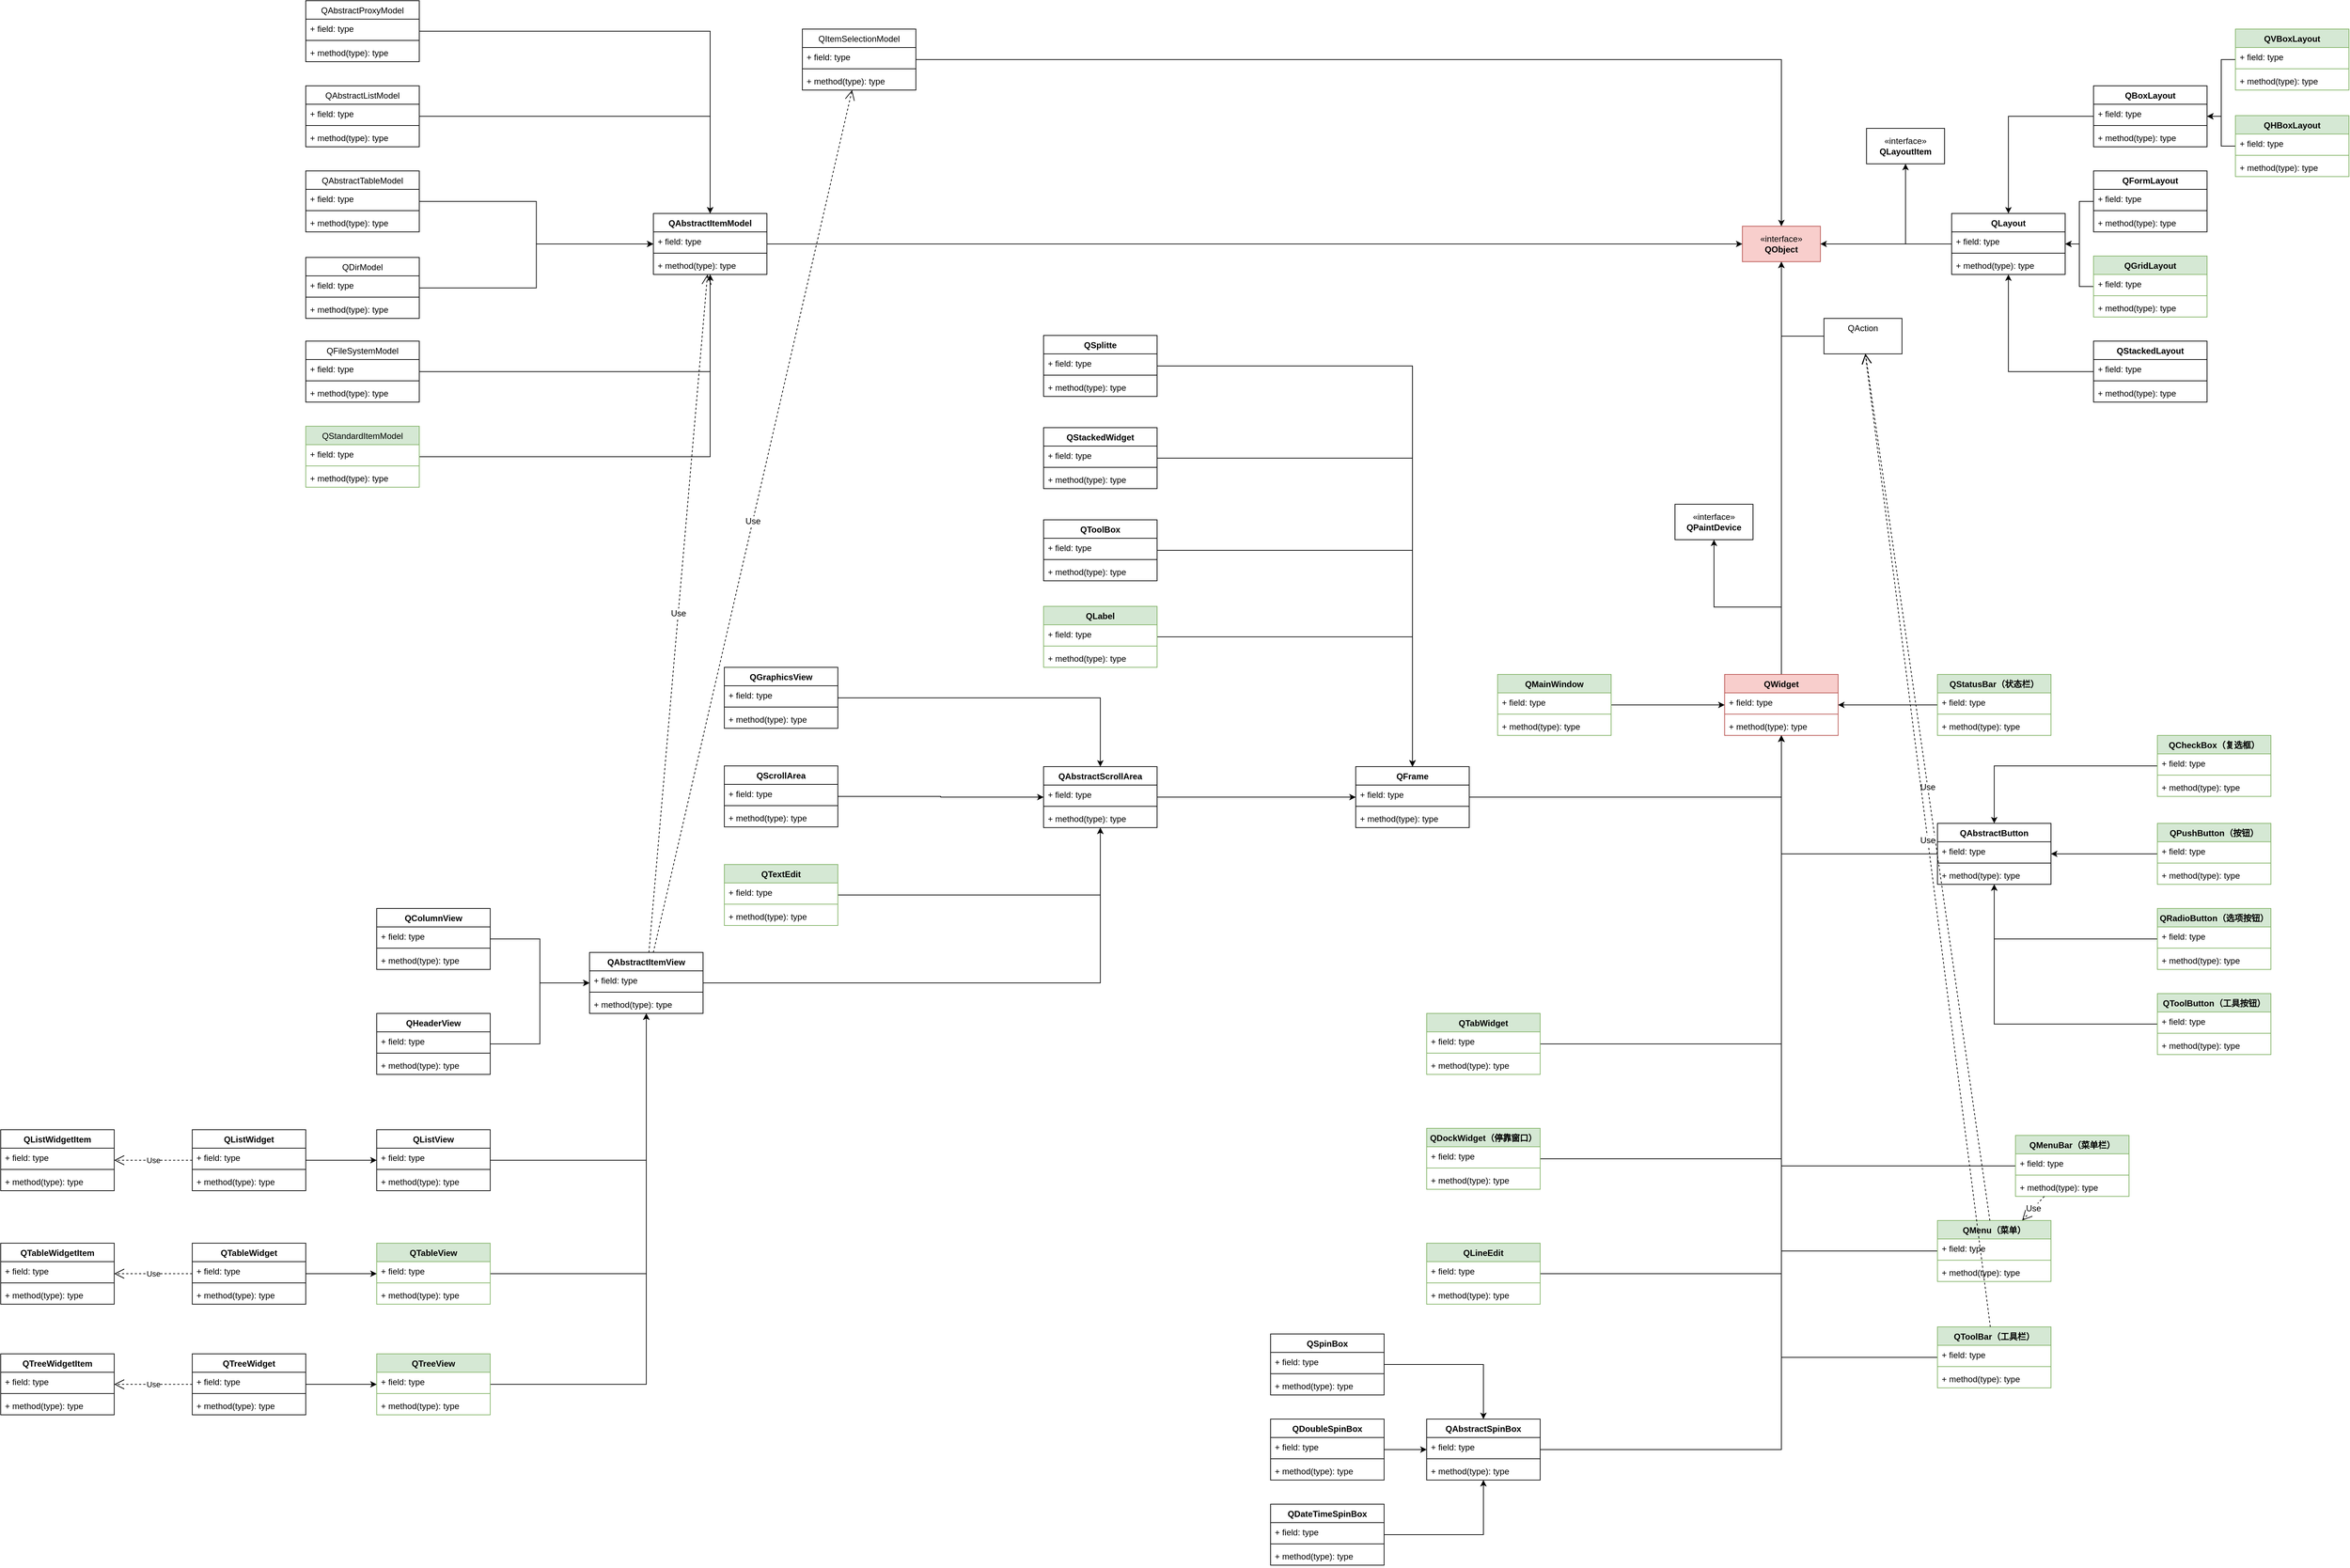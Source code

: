 <mxfile version="22.1.17" type="github" pages="2">
  <diagram name="窗口框架" id="sRRVcdi_eqUOFvVj3uMj">
    <mxGraphModel dx="3635" dy="1464" grid="1" gridSize="10" guides="1" tooltips="1" connect="1" arrows="1" fold="1" page="0" pageScale="1" pageWidth="827" pageHeight="1169" math="0" shadow="0">
      <root>
        <mxCell id="0" />
        <mxCell id="1" parent="0" />
        <mxCell id="4JC0lLphQMxZIeReA1JR-13" style="edgeStyle=orthogonalEdgeStyle;rounded=0;orthogonalLoop=1;jettySize=auto;html=1;" parent="1" source="4JC0lLphQMxZIeReA1JR-2" target="4JC0lLphQMxZIeReA1JR-11" edge="1">
          <mxGeometry relative="1" as="geometry" />
        </mxCell>
        <mxCell id="4JC0lLphQMxZIeReA1JR-224" style="edgeStyle=orthogonalEdgeStyle;rounded=0;orthogonalLoop=1;jettySize=auto;html=1;" parent="1" source="4JC0lLphQMxZIeReA1JR-2" target="4JC0lLphQMxZIeReA1JR-12" edge="1">
          <mxGeometry relative="1" as="geometry" />
        </mxCell>
        <mxCell id="4JC0lLphQMxZIeReA1JR-2" value="QWidget&lt;br&gt;" style="swimlane;fontStyle=1;align=center;verticalAlign=top;childLayout=stackLayout;horizontal=1;startSize=26;horizontalStack=0;resizeParent=1;resizeParentMax=0;resizeLast=0;collapsible=1;marginBottom=0;whiteSpace=wrap;html=1;fillColor=#f8cecc;strokeColor=#b85450;" parent="1" vertex="1">
          <mxGeometry x="160" y="230" width="160" height="86" as="geometry">
            <mxRectangle x="180" y="200" width="90" height="30" as="alternateBounds" />
          </mxGeometry>
        </mxCell>
        <mxCell id="4JC0lLphQMxZIeReA1JR-3" value="+ field: type" style="text;strokeColor=none;fillColor=none;align=left;verticalAlign=top;spacingLeft=4;spacingRight=4;overflow=hidden;rotatable=0;points=[[0,0.5],[1,0.5]];portConstraint=eastwest;whiteSpace=wrap;html=1;" parent="4JC0lLphQMxZIeReA1JR-2" vertex="1">
          <mxGeometry y="26" width="160" height="26" as="geometry" />
        </mxCell>
        <mxCell id="4JC0lLphQMxZIeReA1JR-4" value="" style="line;strokeWidth=1;fillColor=none;align=left;verticalAlign=middle;spacingTop=-1;spacingLeft=3;spacingRight=3;rotatable=0;labelPosition=right;points=[];portConstraint=eastwest;strokeColor=inherit;" parent="4JC0lLphQMxZIeReA1JR-2" vertex="1">
          <mxGeometry y="52" width="160" height="8" as="geometry" />
        </mxCell>
        <mxCell id="4JC0lLphQMxZIeReA1JR-5" value="+ method(type): type" style="text;strokeColor=none;fillColor=none;align=left;verticalAlign=top;spacingLeft=4;spacingRight=4;overflow=hidden;rotatable=0;points=[[0,0.5],[1,0.5]];portConstraint=eastwest;whiteSpace=wrap;html=1;" parent="4JC0lLphQMxZIeReA1JR-2" vertex="1">
          <mxGeometry y="60" width="160" height="26" as="geometry" />
        </mxCell>
        <mxCell id="4JC0lLphQMxZIeReA1JR-11" value="«interface»&lt;br&gt;&lt;b&gt;QObject&lt;/b&gt;" style="html=1;whiteSpace=wrap;fillColor=#f8cecc;strokeColor=#b85450;" parent="1" vertex="1">
          <mxGeometry x="185" y="-402" width="110" height="50" as="geometry" />
        </mxCell>
        <mxCell id="4JC0lLphQMxZIeReA1JR-12" value="«interface»&lt;br&gt;&lt;b&gt;QPaintDevice&lt;/b&gt;" style="html=1;whiteSpace=wrap;" parent="1" vertex="1">
          <mxGeometry x="90" y="-10" width="110" height="50" as="geometry" />
        </mxCell>
        <mxCell id="4JC0lLphQMxZIeReA1JR-61" style="edgeStyle=orthogonalEdgeStyle;rounded=0;orthogonalLoop=1;jettySize=auto;html=1;" parent="1" source="4JC0lLphQMxZIeReA1JR-15" target="4JC0lLphQMxZIeReA1JR-2" edge="1">
          <mxGeometry relative="1" as="geometry" />
        </mxCell>
        <mxCell id="4JC0lLphQMxZIeReA1JR-15" value="QFrame" style="swimlane;fontStyle=1;align=center;verticalAlign=top;childLayout=stackLayout;horizontal=1;startSize=26;horizontalStack=0;resizeParent=1;resizeParentMax=0;resizeLast=0;collapsible=1;marginBottom=0;whiteSpace=wrap;html=1;" parent="1" vertex="1">
          <mxGeometry x="-360" y="360" width="160" height="86" as="geometry">
            <mxRectangle x="180" y="200" width="90" height="30" as="alternateBounds" />
          </mxGeometry>
        </mxCell>
        <mxCell id="4JC0lLphQMxZIeReA1JR-16" value="+ field: type" style="text;strokeColor=none;fillColor=none;align=left;verticalAlign=top;spacingLeft=4;spacingRight=4;overflow=hidden;rotatable=0;points=[[0,0.5],[1,0.5]];portConstraint=eastwest;whiteSpace=wrap;html=1;" parent="4JC0lLphQMxZIeReA1JR-15" vertex="1">
          <mxGeometry y="26" width="160" height="26" as="geometry" />
        </mxCell>
        <mxCell id="4JC0lLphQMxZIeReA1JR-17" value="" style="line;strokeWidth=1;fillColor=none;align=left;verticalAlign=middle;spacingTop=-1;spacingLeft=3;spacingRight=3;rotatable=0;labelPosition=right;points=[];portConstraint=eastwest;strokeColor=inherit;" parent="4JC0lLphQMxZIeReA1JR-15" vertex="1">
          <mxGeometry y="52" width="160" height="8" as="geometry" />
        </mxCell>
        <mxCell id="4JC0lLphQMxZIeReA1JR-18" value="+ method(type): type" style="text;strokeColor=none;fillColor=none;align=left;verticalAlign=top;spacingLeft=4;spacingRight=4;overflow=hidden;rotatable=0;points=[[0,0.5],[1,0.5]];portConstraint=eastwest;whiteSpace=wrap;html=1;" parent="4JC0lLphQMxZIeReA1JR-15" vertex="1">
          <mxGeometry y="60" width="160" height="26" as="geometry" />
        </mxCell>
        <mxCell id="4JC0lLphQMxZIeReA1JR-60" style="edgeStyle=orthogonalEdgeStyle;rounded=0;orthogonalLoop=1;jettySize=auto;html=1;" parent="1" source="4JC0lLphQMxZIeReA1JR-20" target="4JC0lLphQMxZIeReA1JR-2" edge="1">
          <mxGeometry relative="1" as="geometry" />
        </mxCell>
        <mxCell id="4JC0lLphQMxZIeReA1JR-20" value="QMainWindow" style="swimlane;fontStyle=1;align=center;verticalAlign=top;childLayout=stackLayout;horizontal=1;startSize=26;horizontalStack=0;resizeParent=1;resizeParentMax=0;resizeLast=0;collapsible=1;marginBottom=0;whiteSpace=wrap;html=1;fillColor=#d5e8d4;strokeColor=#82b366;" parent="1" vertex="1">
          <mxGeometry x="-160" y="230" width="160" height="86" as="geometry">
            <mxRectangle x="180" y="200" width="90" height="30" as="alternateBounds" />
          </mxGeometry>
        </mxCell>
        <mxCell id="4JC0lLphQMxZIeReA1JR-21" value="+ field: type" style="text;strokeColor=none;fillColor=none;align=left;verticalAlign=top;spacingLeft=4;spacingRight=4;overflow=hidden;rotatable=0;points=[[0,0.5],[1,0.5]];portConstraint=eastwest;whiteSpace=wrap;html=1;" parent="4JC0lLphQMxZIeReA1JR-20" vertex="1">
          <mxGeometry y="26" width="160" height="26" as="geometry" />
        </mxCell>
        <mxCell id="4JC0lLphQMxZIeReA1JR-22" value="" style="line;strokeWidth=1;fillColor=none;align=left;verticalAlign=middle;spacingTop=-1;spacingLeft=3;spacingRight=3;rotatable=0;labelPosition=right;points=[];portConstraint=eastwest;strokeColor=inherit;" parent="4JC0lLphQMxZIeReA1JR-20" vertex="1">
          <mxGeometry y="52" width="160" height="8" as="geometry" />
        </mxCell>
        <mxCell id="4JC0lLphQMxZIeReA1JR-23" value="+ method(type): type" style="text;strokeColor=none;fillColor=none;align=left;verticalAlign=top;spacingLeft=4;spacingRight=4;overflow=hidden;rotatable=0;points=[[0,0.5],[1,0.5]];portConstraint=eastwest;whiteSpace=wrap;html=1;" parent="4JC0lLphQMxZIeReA1JR-20" vertex="1">
          <mxGeometry y="60" width="160" height="26" as="geometry" />
        </mxCell>
        <mxCell id="4JC0lLphQMxZIeReA1JR-59" style="edgeStyle=orthogonalEdgeStyle;rounded=0;orthogonalLoop=1;jettySize=auto;html=1;" parent="1" source="4JC0lLphQMxZIeReA1JR-25" target="4JC0lLphQMxZIeReA1JR-15" edge="1">
          <mxGeometry relative="1" as="geometry" />
        </mxCell>
        <mxCell id="4JC0lLphQMxZIeReA1JR-25" value="QLabel" style="swimlane;fontStyle=1;align=center;verticalAlign=top;childLayout=stackLayout;horizontal=1;startSize=26;horizontalStack=0;resizeParent=1;resizeParentMax=0;resizeLast=0;collapsible=1;marginBottom=0;whiteSpace=wrap;html=1;fillColor=#d5e8d4;strokeColor=#82b366;" parent="1" vertex="1">
          <mxGeometry x="-800" y="134" width="160" height="86" as="geometry">
            <mxRectangle x="180" y="200" width="90" height="30" as="alternateBounds" />
          </mxGeometry>
        </mxCell>
        <mxCell id="4JC0lLphQMxZIeReA1JR-26" value="+ field: type" style="text;strokeColor=none;fillColor=none;align=left;verticalAlign=top;spacingLeft=4;spacingRight=4;overflow=hidden;rotatable=0;points=[[0,0.5],[1,0.5]];portConstraint=eastwest;whiteSpace=wrap;html=1;" parent="4JC0lLphQMxZIeReA1JR-25" vertex="1">
          <mxGeometry y="26" width="160" height="26" as="geometry" />
        </mxCell>
        <mxCell id="4JC0lLphQMxZIeReA1JR-27" value="" style="line;strokeWidth=1;fillColor=none;align=left;verticalAlign=middle;spacingTop=-1;spacingLeft=3;spacingRight=3;rotatable=0;labelPosition=right;points=[];portConstraint=eastwest;strokeColor=inherit;" parent="4JC0lLphQMxZIeReA1JR-25" vertex="1">
          <mxGeometry y="52" width="160" height="8" as="geometry" />
        </mxCell>
        <mxCell id="4JC0lLphQMxZIeReA1JR-28" value="+ method(type): type" style="text;strokeColor=none;fillColor=none;align=left;verticalAlign=top;spacingLeft=4;spacingRight=4;overflow=hidden;rotatable=0;points=[[0,0.5],[1,0.5]];portConstraint=eastwest;whiteSpace=wrap;html=1;" parent="4JC0lLphQMxZIeReA1JR-25" vertex="1">
          <mxGeometry y="60" width="160" height="26" as="geometry" />
        </mxCell>
        <mxCell id="4JC0lLphQMxZIeReA1JR-62" style="edgeStyle=orthogonalEdgeStyle;rounded=0;orthogonalLoop=1;jettySize=auto;html=1;" parent="1" source="4JC0lLphQMxZIeReA1JR-29" target="4JC0lLphQMxZIeReA1JR-2" edge="1">
          <mxGeometry relative="1" as="geometry" />
        </mxCell>
        <mxCell id="4JC0lLphQMxZIeReA1JR-29" value="QAbstractButton" style="swimlane;fontStyle=1;align=center;verticalAlign=top;childLayout=stackLayout;horizontal=1;startSize=26;horizontalStack=0;resizeParent=1;resizeParentMax=0;resizeLast=0;collapsible=1;marginBottom=0;whiteSpace=wrap;html=1;" parent="1" vertex="1">
          <mxGeometry x="460" y="440" width="160" height="86" as="geometry">
            <mxRectangle x="180" y="200" width="90" height="30" as="alternateBounds" />
          </mxGeometry>
        </mxCell>
        <mxCell id="4JC0lLphQMxZIeReA1JR-30" value="+ field: type" style="text;strokeColor=none;fillColor=none;align=left;verticalAlign=top;spacingLeft=4;spacingRight=4;overflow=hidden;rotatable=0;points=[[0,0.5],[1,0.5]];portConstraint=eastwest;whiteSpace=wrap;html=1;" parent="4JC0lLphQMxZIeReA1JR-29" vertex="1">
          <mxGeometry y="26" width="160" height="26" as="geometry" />
        </mxCell>
        <mxCell id="4JC0lLphQMxZIeReA1JR-31" value="" style="line;strokeWidth=1;fillColor=none;align=left;verticalAlign=middle;spacingTop=-1;spacingLeft=3;spacingRight=3;rotatable=0;labelPosition=right;points=[];portConstraint=eastwest;strokeColor=inherit;" parent="4JC0lLphQMxZIeReA1JR-29" vertex="1">
          <mxGeometry y="52" width="160" height="8" as="geometry" />
        </mxCell>
        <mxCell id="4JC0lLphQMxZIeReA1JR-32" value="+ method(type): type" style="text;strokeColor=none;fillColor=none;align=left;verticalAlign=top;spacingLeft=4;spacingRight=4;overflow=hidden;rotatable=0;points=[[0,0.5],[1,0.5]];portConstraint=eastwest;whiteSpace=wrap;html=1;" parent="4JC0lLphQMxZIeReA1JR-29" vertex="1">
          <mxGeometry y="60" width="160" height="26" as="geometry" />
        </mxCell>
        <mxCell id="4JC0lLphQMxZIeReA1JR-67" style="edgeStyle=orthogonalEdgeStyle;rounded=0;orthogonalLoop=1;jettySize=auto;html=1;" parent="1" source="4JC0lLphQMxZIeReA1JR-34" target="4JC0lLphQMxZIeReA1JR-29" edge="1">
          <mxGeometry relative="1" as="geometry" />
        </mxCell>
        <mxCell id="4JC0lLphQMxZIeReA1JR-34" value="QToolButton（工具按钮）" style="swimlane;fontStyle=1;align=center;verticalAlign=top;childLayout=stackLayout;horizontal=1;startSize=26;horizontalStack=0;resizeParent=1;resizeParentMax=0;resizeLast=0;collapsible=1;marginBottom=0;whiteSpace=wrap;html=1;fillColor=#d5e8d4;strokeColor=#82b366;" parent="1" vertex="1">
          <mxGeometry x="770" y="680" width="160" height="86" as="geometry">
            <mxRectangle x="180" y="200" width="90" height="30" as="alternateBounds" />
          </mxGeometry>
        </mxCell>
        <mxCell id="4JC0lLphQMxZIeReA1JR-35" value="+ field: type" style="text;strokeColor=none;fillColor=none;align=left;verticalAlign=top;spacingLeft=4;spacingRight=4;overflow=hidden;rotatable=0;points=[[0,0.5],[1,0.5]];portConstraint=eastwest;whiteSpace=wrap;html=1;" parent="4JC0lLphQMxZIeReA1JR-34" vertex="1">
          <mxGeometry y="26" width="160" height="26" as="geometry" />
        </mxCell>
        <mxCell id="4JC0lLphQMxZIeReA1JR-36" value="" style="line;strokeWidth=1;fillColor=none;align=left;verticalAlign=middle;spacingTop=-1;spacingLeft=3;spacingRight=3;rotatable=0;labelPosition=right;points=[];portConstraint=eastwest;strokeColor=inherit;" parent="4JC0lLphQMxZIeReA1JR-34" vertex="1">
          <mxGeometry y="52" width="160" height="8" as="geometry" />
        </mxCell>
        <mxCell id="4JC0lLphQMxZIeReA1JR-37" value="+ method(type): type" style="text;strokeColor=none;fillColor=none;align=left;verticalAlign=top;spacingLeft=4;spacingRight=4;overflow=hidden;rotatable=0;points=[[0,0.5],[1,0.5]];portConstraint=eastwest;whiteSpace=wrap;html=1;" parent="4JC0lLphQMxZIeReA1JR-34" vertex="1">
          <mxGeometry y="60" width="160" height="26" as="geometry" />
        </mxCell>
        <mxCell id="4JC0lLphQMxZIeReA1JR-65" style="edgeStyle=orthogonalEdgeStyle;rounded=0;orthogonalLoop=1;jettySize=auto;html=1;" parent="1" source="4JC0lLphQMxZIeReA1JR-39" target="4JC0lLphQMxZIeReA1JR-29" edge="1">
          <mxGeometry relative="1" as="geometry" />
        </mxCell>
        <mxCell id="4JC0lLphQMxZIeReA1JR-39" value="QPushButton（按钮）" style="swimlane;fontStyle=1;align=center;verticalAlign=top;childLayout=stackLayout;horizontal=1;startSize=26;horizontalStack=0;resizeParent=1;resizeParentMax=0;resizeLast=0;collapsible=1;marginBottom=0;whiteSpace=wrap;html=1;fillColor=#d5e8d4;strokeColor=#82b366;" parent="1" vertex="1">
          <mxGeometry x="770" y="440" width="160" height="86" as="geometry">
            <mxRectangle x="180" y="200" width="90" height="30" as="alternateBounds" />
          </mxGeometry>
        </mxCell>
        <mxCell id="4JC0lLphQMxZIeReA1JR-40" value="+ field: type" style="text;strokeColor=none;fillColor=none;align=left;verticalAlign=top;spacingLeft=4;spacingRight=4;overflow=hidden;rotatable=0;points=[[0,0.5],[1,0.5]];portConstraint=eastwest;whiteSpace=wrap;html=1;" parent="4JC0lLphQMxZIeReA1JR-39" vertex="1">
          <mxGeometry y="26" width="160" height="26" as="geometry" />
        </mxCell>
        <mxCell id="4JC0lLphQMxZIeReA1JR-41" value="" style="line;strokeWidth=1;fillColor=none;align=left;verticalAlign=middle;spacingTop=-1;spacingLeft=3;spacingRight=3;rotatable=0;labelPosition=right;points=[];portConstraint=eastwest;strokeColor=inherit;" parent="4JC0lLphQMxZIeReA1JR-39" vertex="1">
          <mxGeometry y="52" width="160" height="8" as="geometry" />
        </mxCell>
        <mxCell id="4JC0lLphQMxZIeReA1JR-42" value="+ method(type): type" style="text;strokeColor=none;fillColor=none;align=left;verticalAlign=top;spacingLeft=4;spacingRight=4;overflow=hidden;rotatable=0;points=[[0,0.5],[1,0.5]];portConstraint=eastwest;whiteSpace=wrap;html=1;" parent="4JC0lLphQMxZIeReA1JR-39" vertex="1">
          <mxGeometry y="60" width="160" height="26" as="geometry" />
        </mxCell>
        <mxCell id="4JC0lLphQMxZIeReA1JR-64" style="edgeStyle=orthogonalEdgeStyle;rounded=0;orthogonalLoop=1;jettySize=auto;html=1;" parent="1" source="4JC0lLphQMxZIeReA1JR-43" target="4JC0lLphQMxZIeReA1JR-29" edge="1">
          <mxGeometry relative="1" as="geometry" />
        </mxCell>
        <mxCell id="4JC0lLphQMxZIeReA1JR-43" value="QCheckBox（复选框）" style="swimlane;fontStyle=1;align=center;verticalAlign=top;childLayout=stackLayout;horizontal=1;startSize=26;horizontalStack=0;resizeParent=1;resizeParentMax=0;resizeLast=0;collapsible=1;marginBottom=0;whiteSpace=wrap;html=1;fillColor=#d5e8d4;strokeColor=#82b366;" parent="1" vertex="1">
          <mxGeometry x="770" y="316" width="160" height="86" as="geometry">
            <mxRectangle x="180" y="200" width="90" height="30" as="alternateBounds" />
          </mxGeometry>
        </mxCell>
        <mxCell id="4JC0lLphQMxZIeReA1JR-44" value="+ field: type" style="text;strokeColor=none;fillColor=none;align=left;verticalAlign=top;spacingLeft=4;spacingRight=4;overflow=hidden;rotatable=0;points=[[0,0.5],[1,0.5]];portConstraint=eastwest;whiteSpace=wrap;html=1;" parent="4JC0lLphQMxZIeReA1JR-43" vertex="1">
          <mxGeometry y="26" width="160" height="26" as="geometry" />
        </mxCell>
        <mxCell id="4JC0lLphQMxZIeReA1JR-45" value="" style="line;strokeWidth=1;fillColor=none;align=left;verticalAlign=middle;spacingTop=-1;spacingLeft=3;spacingRight=3;rotatable=0;labelPosition=right;points=[];portConstraint=eastwest;strokeColor=inherit;" parent="4JC0lLphQMxZIeReA1JR-43" vertex="1">
          <mxGeometry y="52" width="160" height="8" as="geometry" />
        </mxCell>
        <mxCell id="4JC0lLphQMxZIeReA1JR-46" value="+ method(type): type" style="text;strokeColor=none;fillColor=none;align=left;verticalAlign=top;spacingLeft=4;spacingRight=4;overflow=hidden;rotatable=0;points=[[0,0.5],[1,0.5]];portConstraint=eastwest;whiteSpace=wrap;html=1;" parent="4JC0lLphQMxZIeReA1JR-43" vertex="1">
          <mxGeometry y="60" width="160" height="26" as="geometry" />
        </mxCell>
        <mxCell id="4JC0lLphQMxZIeReA1JR-66" style="edgeStyle=orthogonalEdgeStyle;rounded=0;orthogonalLoop=1;jettySize=auto;html=1;" parent="1" source="4JC0lLphQMxZIeReA1JR-48" target="4JC0lLphQMxZIeReA1JR-29" edge="1">
          <mxGeometry relative="1" as="geometry" />
        </mxCell>
        <mxCell id="4JC0lLphQMxZIeReA1JR-48" value="QRadioButton（选项按钮）" style="swimlane;fontStyle=1;align=center;verticalAlign=top;childLayout=stackLayout;horizontal=1;startSize=26;horizontalStack=0;resizeParent=1;resizeParentMax=0;resizeLast=0;collapsible=1;marginBottom=0;whiteSpace=wrap;html=1;fillColor=#d5e8d4;strokeColor=#82b366;" parent="1" vertex="1">
          <mxGeometry x="770" y="560" width="160" height="86" as="geometry">
            <mxRectangle x="180" y="200" width="90" height="30" as="alternateBounds" />
          </mxGeometry>
        </mxCell>
        <mxCell id="4JC0lLphQMxZIeReA1JR-49" value="+ field: type" style="text;strokeColor=none;fillColor=none;align=left;verticalAlign=top;spacingLeft=4;spacingRight=4;overflow=hidden;rotatable=0;points=[[0,0.5],[1,0.5]];portConstraint=eastwest;whiteSpace=wrap;html=1;" parent="4JC0lLphQMxZIeReA1JR-48" vertex="1">
          <mxGeometry y="26" width="160" height="26" as="geometry" />
        </mxCell>
        <mxCell id="4JC0lLphQMxZIeReA1JR-50" value="" style="line;strokeWidth=1;fillColor=none;align=left;verticalAlign=middle;spacingTop=-1;spacingLeft=3;spacingRight=3;rotatable=0;labelPosition=right;points=[];portConstraint=eastwest;strokeColor=inherit;" parent="4JC0lLphQMxZIeReA1JR-48" vertex="1">
          <mxGeometry y="52" width="160" height="8" as="geometry" />
        </mxCell>
        <mxCell id="4JC0lLphQMxZIeReA1JR-51" value="+ method(type): type" style="text;strokeColor=none;fillColor=none;align=left;verticalAlign=top;spacingLeft=4;spacingRight=4;overflow=hidden;rotatable=0;points=[[0,0.5],[1,0.5]];portConstraint=eastwest;whiteSpace=wrap;html=1;" parent="4JC0lLphQMxZIeReA1JR-48" vertex="1">
          <mxGeometry y="60" width="160" height="26" as="geometry" />
        </mxCell>
        <mxCell id="4JC0lLphQMxZIeReA1JR-63" style="edgeStyle=orthogonalEdgeStyle;rounded=0;orthogonalLoop=1;jettySize=auto;html=1;" parent="1" source="4JC0lLphQMxZIeReA1JR-54" target="4JC0lLphQMxZIeReA1JR-2" edge="1">
          <mxGeometry relative="1" as="geometry" />
        </mxCell>
        <mxCell id="4JC0lLphQMxZIeReA1JR-54" value="QStatusBar（状态栏）" style="swimlane;fontStyle=1;align=center;verticalAlign=top;childLayout=stackLayout;horizontal=1;startSize=26;horizontalStack=0;resizeParent=1;resizeParentMax=0;resizeLast=0;collapsible=1;marginBottom=0;whiteSpace=wrap;html=1;fillColor=#d5e8d4;strokeColor=#82b366;" parent="1" vertex="1">
          <mxGeometry x="460" y="230" width="160" height="86" as="geometry">
            <mxRectangle x="180" y="200" width="90" height="30" as="alternateBounds" />
          </mxGeometry>
        </mxCell>
        <mxCell id="4JC0lLphQMxZIeReA1JR-55" value="+ field: type" style="text;strokeColor=none;fillColor=none;align=left;verticalAlign=top;spacingLeft=4;spacingRight=4;overflow=hidden;rotatable=0;points=[[0,0.5],[1,0.5]];portConstraint=eastwest;whiteSpace=wrap;html=1;" parent="4JC0lLphQMxZIeReA1JR-54" vertex="1">
          <mxGeometry y="26" width="160" height="26" as="geometry" />
        </mxCell>
        <mxCell id="4JC0lLphQMxZIeReA1JR-56" value="" style="line;strokeWidth=1;fillColor=none;align=left;verticalAlign=middle;spacingTop=-1;spacingLeft=3;spacingRight=3;rotatable=0;labelPosition=right;points=[];portConstraint=eastwest;strokeColor=inherit;" parent="4JC0lLphQMxZIeReA1JR-54" vertex="1">
          <mxGeometry y="52" width="160" height="8" as="geometry" />
        </mxCell>
        <mxCell id="4JC0lLphQMxZIeReA1JR-57" value="+ method(type): type" style="text;strokeColor=none;fillColor=none;align=left;verticalAlign=top;spacingLeft=4;spacingRight=4;overflow=hidden;rotatable=0;points=[[0,0.5],[1,0.5]];portConstraint=eastwest;whiteSpace=wrap;html=1;" parent="4JC0lLphQMxZIeReA1JR-54" vertex="1">
          <mxGeometry y="60" width="160" height="26" as="geometry" />
        </mxCell>
        <mxCell id="4JC0lLphQMxZIeReA1JR-72" style="edgeStyle=orthogonalEdgeStyle;rounded=0;orthogonalLoop=1;jettySize=auto;html=1;" parent="1" source="4JC0lLphQMxZIeReA1JR-68" target="4JC0lLphQMxZIeReA1JR-2" edge="1">
          <mxGeometry relative="1" as="geometry" />
        </mxCell>
        <mxCell id="4JC0lLphQMxZIeReA1JR-68" value="QTabWidget" style="swimlane;fontStyle=1;align=center;verticalAlign=top;childLayout=stackLayout;horizontal=1;startSize=26;horizontalStack=0;resizeParent=1;resizeParentMax=0;resizeLast=0;collapsible=1;marginBottom=0;whiteSpace=wrap;html=1;fillColor=#d5e8d4;strokeColor=#82b366;" parent="1" vertex="1">
          <mxGeometry x="-260" y="708" width="160" height="86" as="geometry">
            <mxRectangle x="180" y="200" width="90" height="30" as="alternateBounds" />
          </mxGeometry>
        </mxCell>
        <mxCell id="4JC0lLphQMxZIeReA1JR-69" value="+ field: type" style="text;strokeColor=none;fillColor=none;align=left;verticalAlign=top;spacingLeft=4;spacingRight=4;overflow=hidden;rotatable=0;points=[[0,0.5],[1,0.5]];portConstraint=eastwest;whiteSpace=wrap;html=1;" parent="4JC0lLphQMxZIeReA1JR-68" vertex="1">
          <mxGeometry y="26" width="160" height="26" as="geometry" />
        </mxCell>
        <mxCell id="4JC0lLphQMxZIeReA1JR-70" value="" style="line;strokeWidth=1;fillColor=none;align=left;verticalAlign=middle;spacingTop=-1;spacingLeft=3;spacingRight=3;rotatable=0;labelPosition=right;points=[];portConstraint=eastwest;strokeColor=inherit;" parent="4JC0lLphQMxZIeReA1JR-68" vertex="1">
          <mxGeometry y="52" width="160" height="8" as="geometry" />
        </mxCell>
        <mxCell id="4JC0lLphQMxZIeReA1JR-71" value="+ method(type): type" style="text;strokeColor=none;fillColor=none;align=left;verticalAlign=top;spacingLeft=4;spacingRight=4;overflow=hidden;rotatable=0;points=[[0,0.5],[1,0.5]];portConstraint=eastwest;whiteSpace=wrap;html=1;" parent="4JC0lLphQMxZIeReA1JR-68" vertex="1">
          <mxGeometry y="60" width="160" height="26" as="geometry" />
        </mxCell>
        <mxCell id="4JC0lLphQMxZIeReA1JR-78" style="edgeStyle=orthogonalEdgeStyle;rounded=0;orthogonalLoop=1;jettySize=auto;html=1;" parent="1" source="4JC0lLphQMxZIeReA1JR-73" target="4JC0lLphQMxZIeReA1JR-2" edge="1">
          <mxGeometry relative="1" as="geometry" />
        </mxCell>
        <mxCell id="4JC0lLphQMxZIeReA1JR-73" value="QDockWidget（停靠窗口）" style="swimlane;fontStyle=1;align=center;verticalAlign=top;childLayout=stackLayout;horizontal=1;startSize=26;horizontalStack=0;resizeParent=1;resizeParentMax=0;resizeLast=0;collapsible=1;marginBottom=0;whiteSpace=wrap;html=1;fillColor=#d5e8d4;strokeColor=#82b366;" parent="1" vertex="1">
          <mxGeometry x="-260" y="870" width="160" height="86" as="geometry">
            <mxRectangle x="180" y="200" width="90" height="30" as="alternateBounds" />
          </mxGeometry>
        </mxCell>
        <mxCell id="4JC0lLphQMxZIeReA1JR-74" value="+ field: type" style="text;strokeColor=none;fillColor=none;align=left;verticalAlign=top;spacingLeft=4;spacingRight=4;overflow=hidden;rotatable=0;points=[[0,0.5],[1,0.5]];portConstraint=eastwest;whiteSpace=wrap;html=1;" parent="4JC0lLphQMxZIeReA1JR-73" vertex="1">
          <mxGeometry y="26" width="160" height="26" as="geometry" />
        </mxCell>
        <mxCell id="4JC0lLphQMxZIeReA1JR-75" value="" style="line;strokeWidth=1;fillColor=none;align=left;verticalAlign=middle;spacingTop=-1;spacingLeft=3;spacingRight=3;rotatable=0;labelPosition=right;points=[];portConstraint=eastwest;strokeColor=inherit;" parent="4JC0lLphQMxZIeReA1JR-73" vertex="1">
          <mxGeometry y="52" width="160" height="8" as="geometry" />
        </mxCell>
        <mxCell id="4JC0lLphQMxZIeReA1JR-76" value="+ method(type): type" style="text;strokeColor=none;fillColor=none;align=left;verticalAlign=top;spacingLeft=4;spacingRight=4;overflow=hidden;rotatable=0;points=[[0,0.5],[1,0.5]];portConstraint=eastwest;whiteSpace=wrap;html=1;" parent="4JC0lLphQMxZIeReA1JR-73" vertex="1">
          <mxGeometry y="60" width="160" height="26" as="geometry" />
        </mxCell>
        <mxCell id="4JC0lLphQMxZIeReA1JR-84" style="edgeStyle=orthogonalEdgeStyle;rounded=0;orthogonalLoop=1;jettySize=auto;html=1;" parent="1" source="4JC0lLphQMxZIeReA1JR-79" target="4JC0lLphQMxZIeReA1JR-2" edge="1">
          <mxGeometry relative="1" as="geometry" />
        </mxCell>
        <mxCell id="4JC0lLphQMxZIeReA1JR-79" value="QLineEdit" style="swimlane;fontStyle=1;align=center;verticalAlign=top;childLayout=stackLayout;horizontal=1;startSize=26;horizontalStack=0;resizeParent=1;resizeParentMax=0;resizeLast=0;collapsible=1;marginBottom=0;whiteSpace=wrap;html=1;fillColor=#d5e8d4;strokeColor=#82b366;" parent="1" vertex="1">
          <mxGeometry x="-260" y="1032" width="160" height="86" as="geometry">
            <mxRectangle x="180" y="200" width="90" height="30" as="alternateBounds" />
          </mxGeometry>
        </mxCell>
        <mxCell id="4JC0lLphQMxZIeReA1JR-80" value="+ field: type" style="text;strokeColor=none;fillColor=none;align=left;verticalAlign=top;spacingLeft=4;spacingRight=4;overflow=hidden;rotatable=0;points=[[0,0.5],[1,0.5]];portConstraint=eastwest;whiteSpace=wrap;html=1;" parent="4JC0lLphQMxZIeReA1JR-79" vertex="1">
          <mxGeometry y="26" width="160" height="26" as="geometry" />
        </mxCell>
        <mxCell id="4JC0lLphQMxZIeReA1JR-81" value="" style="line;strokeWidth=1;fillColor=none;align=left;verticalAlign=middle;spacingTop=-1;spacingLeft=3;spacingRight=3;rotatable=0;labelPosition=right;points=[];portConstraint=eastwest;strokeColor=inherit;" parent="4JC0lLphQMxZIeReA1JR-79" vertex="1">
          <mxGeometry y="52" width="160" height="8" as="geometry" />
        </mxCell>
        <mxCell id="4JC0lLphQMxZIeReA1JR-82" value="+ method(type): type" style="text;strokeColor=none;fillColor=none;align=left;verticalAlign=top;spacingLeft=4;spacingRight=4;overflow=hidden;rotatable=0;points=[[0,0.5],[1,0.5]];portConstraint=eastwest;whiteSpace=wrap;html=1;" parent="4JC0lLphQMxZIeReA1JR-79" vertex="1">
          <mxGeometry y="60" width="160" height="26" as="geometry" />
        </mxCell>
        <mxCell id="4JC0lLphQMxZIeReA1JR-93" style="edgeStyle=orthogonalEdgeStyle;rounded=0;orthogonalLoop=1;jettySize=auto;html=1;" parent="1" source="4JC0lLphQMxZIeReA1JR-85" target="4JC0lLphQMxZIeReA1JR-2" edge="1">
          <mxGeometry relative="1" as="geometry" />
        </mxCell>
        <mxCell id="4JC0lLphQMxZIeReA1JR-85" value="QMenuBar（菜单栏）" style="swimlane;fontStyle=1;align=center;verticalAlign=top;childLayout=stackLayout;horizontal=1;startSize=26;horizontalStack=0;resizeParent=1;resizeParentMax=0;resizeLast=0;collapsible=1;marginBottom=0;whiteSpace=wrap;html=1;fillColor=#d5e8d4;strokeColor=#82b366;" parent="1" vertex="1">
          <mxGeometry x="570" y="880" width="160" height="86" as="geometry">
            <mxRectangle x="180" y="200" width="90" height="30" as="alternateBounds" />
          </mxGeometry>
        </mxCell>
        <mxCell id="4JC0lLphQMxZIeReA1JR-86" value="+ field: type" style="text;strokeColor=none;fillColor=none;align=left;verticalAlign=top;spacingLeft=4;spacingRight=4;overflow=hidden;rotatable=0;points=[[0,0.5],[1,0.5]];portConstraint=eastwest;whiteSpace=wrap;html=1;" parent="4JC0lLphQMxZIeReA1JR-85" vertex="1">
          <mxGeometry y="26" width="160" height="26" as="geometry" />
        </mxCell>
        <mxCell id="4JC0lLphQMxZIeReA1JR-87" value="" style="line;strokeWidth=1;fillColor=none;align=left;verticalAlign=middle;spacingTop=-1;spacingLeft=3;spacingRight=3;rotatable=0;labelPosition=right;points=[];portConstraint=eastwest;strokeColor=inherit;" parent="4JC0lLphQMxZIeReA1JR-85" vertex="1">
          <mxGeometry y="52" width="160" height="8" as="geometry" />
        </mxCell>
        <mxCell id="4JC0lLphQMxZIeReA1JR-88" value="+ method(type): type" style="text;strokeColor=none;fillColor=none;align=left;verticalAlign=top;spacingLeft=4;spacingRight=4;overflow=hidden;rotatable=0;points=[[0,0.5],[1,0.5]];portConstraint=eastwest;whiteSpace=wrap;html=1;" parent="4JC0lLphQMxZIeReA1JR-85" vertex="1">
          <mxGeometry y="60" width="160" height="26" as="geometry" />
        </mxCell>
        <mxCell id="4JC0lLphQMxZIeReA1JR-94" style="edgeStyle=orthogonalEdgeStyle;rounded=0;orthogonalLoop=1;jettySize=auto;html=1;" parent="1" source="4JC0lLphQMxZIeReA1JR-89" target="4JC0lLphQMxZIeReA1JR-2" edge="1">
          <mxGeometry relative="1" as="geometry" />
        </mxCell>
        <mxCell id="4JC0lLphQMxZIeReA1JR-89" value="QMenu（菜单）" style="swimlane;fontStyle=1;align=center;verticalAlign=top;childLayout=stackLayout;horizontal=1;startSize=26;horizontalStack=0;resizeParent=1;resizeParentMax=0;resizeLast=0;collapsible=1;marginBottom=0;whiteSpace=wrap;html=1;fillColor=#d5e8d4;strokeColor=#82b366;" parent="1" vertex="1">
          <mxGeometry x="460" y="1000" width="160" height="86" as="geometry">
            <mxRectangle x="180" y="200" width="90" height="30" as="alternateBounds" />
          </mxGeometry>
        </mxCell>
        <mxCell id="4JC0lLphQMxZIeReA1JR-90" value="+ field: type" style="text;strokeColor=none;fillColor=none;align=left;verticalAlign=top;spacingLeft=4;spacingRight=4;overflow=hidden;rotatable=0;points=[[0,0.5],[1,0.5]];portConstraint=eastwest;whiteSpace=wrap;html=1;" parent="4JC0lLphQMxZIeReA1JR-89" vertex="1">
          <mxGeometry y="26" width="160" height="26" as="geometry" />
        </mxCell>
        <mxCell id="4JC0lLphQMxZIeReA1JR-91" value="" style="line;strokeWidth=1;fillColor=none;align=left;verticalAlign=middle;spacingTop=-1;spacingLeft=3;spacingRight=3;rotatable=0;labelPosition=right;points=[];portConstraint=eastwest;strokeColor=inherit;" parent="4JC0lLphQMxZIeReA1JR-89" vertex="1">
          <mxGeometry y="52" width="160" height="8" as="geometry" />
        </mxCell>
        <mxCell id="4JC0lLphQMxZIeReA1JR-92" value="+ method(type): type" style="text;strokeColor=none;fillColor=none;align=left;verticalAlign=top;spacingLeft=4;spacingRight=4;overflow=hidden;rotatable=0;points=[[0,0.5],[1,0.5]];portConstraint=eastwest;whiteSpace=wrap;html=1;" parent="4JC0lLphQMxZIeReA1JR-89" vertex="1">
          <mxGeometry y="60" width="160" height="26" as="geometry" />
        </mxCell>
        <mxCell id="4JC0lLphQMxZIeReA1JR-99" style="edgeStyle=orthogonalEdgeStyle;rounded=0;orthogonalLoop=1;jettySize=auto;html=1;" parent="1" source="4JC0lLphQMxZIeReA1JR-95" target="4JC0lLphQMxZIeReA1JR-15" edge="1">
          <mxGeometry relative="1" as="geometry" />
        </mxCell>
        <mxCell id="4JC0lLphQMxZIeReA1JR-95" value="QAbstractScrollArea" style="swimlane;fontStyle=1;align=center;verticalAlign=top;childLayout=stackLayout;horizontal=1;startSize=26;horizontalStack=0;resizeParent=1;resizeParentMax=0;resizeLast=0;collapsible=1;marginBottom=0;whiteSpace=wrap;html=1;" parent="1" vertex="1">
          <mxGeometry x="-800" y="360" width="160" height="86" as="geometry">
            <mxRectangle x="180" y="200" width="90" height="30" as="alternateBounds" />
          </mxGeometry>
        </mxCell>
        <mxCell id="4JC0lLphQMxZIeReA1JR-96" value="+ field: type" style="text;strokeColor=none;fillColor=none;align=left;verticalAlign=top;spacingLeft=4;spacingRight=4;overflow=hidden;rotatable=0;points=[[0,0.5],[1,0.5]];portConstraint=eastwest;whiteSpace=wrap;html=1;" parent="4JC0lLphQMxZIeReA1JR-95" vertex="1">
          <mxGeometry y="26" width="160" height="26" as="geometry" />
        </mxCell>
        <mxCell id="4JC0lLphQMxZIeReA1JR-97" value="" style="line;strokeWidth=1;fillColor=none;align=left;verticalAlign=middle;spacingTop=-1;spacingLeft=3;spacingRight=3;rotatable=0;labelPosition=right;points=[];portConstraint=eastwest;strokeColor=inherit;" parent="4JC0lLphQMxZIeReA1JR-95" vertex="1">
          <mxGeometry y="52" width="160" height="8" as="geometry" />
        </mxCell>
        <mxCell id="4JC0lLphQMxZIeReA1JR-98" value="+ method(type): type" style="text;strokeColor=none;fillColor=none;align=left;verticalAlign=top;spacingLeft=4;spacingRight=4;overflow=hidden;rotatable=0;points=[[0,0.5],[1,0.5]];portConstraint=eastwest;whiteSpace=wrap;html=1;" parent="4JC0lLphQMxZIeReA1JR-95" vertex="1">
          <mxGeometry y="60" width="160" height="26" as="geometry" />
        </mxCell>
        <mxCell id="4JC0lLphQMxZIeReA1JR-113" style="edgeStyle=orthogonalEdgeStyle;rounded=0;orthogonalLoop=1;jettySize=auto;html=1;" parent="1" source="4JC0lLphQMxZIeReA1JR-100" target="4JC0lLphQMxZIeReA1JR-15" edge="1">
          <mxGeometry relative="1" as="geometry" />
        </mxCell>
        <mxCell id="4JC0lLphQMxZIeReA1JR-100" value="QSplitte" style="swimlane;fontStyle=1;align=center;verticalAlign=top;childLayout=stackLayout;horizontal=1;startSize=26;horizontalStack=0;resizeParent=1;resizeParentMax=0;resizeLast=0;collapsible=1;marginBottom=0;whiteSpace=wrap;html=1;" parent="1" vertex="1">
          <mxGeometry x="-800" y="-248" width="160" height="86" as="geometry">
            <mxRectangle x="180" y="200" width="90" height="30" as="alternateBounds" />
          </mxGeometry>
        </mxCell>
        <mxCell id="4JC0lLphQMxZIeReA1JR-101" value="+ field: type" style="text;strokeColor=none;fillColor=none;align=left;verticalAlign=top;spacingLeft=4;spacingRight=4;overflow=hidden;rotatable=0;points=[[0,0.5],[1,0.5]];portConstraint=eastwest;whiteSpace=wrap;html=1;" parent="4JC0lLphQMxZIeReA1JR-100" vertex="1">
          <mxGeometry y="26" width="160" height="26" as="geometry" />
        </mxCell>
        <mxCell id="4JC0lLphQMxZIeReA1JR-102" value="" style="line;strokeWidth=1;fillColor=none;align=left;verticalAlign=middle;spacingTop=-1;spacingLeft=3;spacingRight=3;rotatable=0;labelPosition=right;points=[];portConstraint=eastwest;strokeColor=inherit;" parent="4JC0lLphQMxZIeReA1JR-100" vertex="1">
          <mxGeometry y="52" width="160" height="8" as="geometry" />
        </mxCell>
        <mxCell id="4JC0lLphQMxZIeReA1JR-103" value="+ method(type): type" style="text;strokeColor=none;fillColor=none;align=left;verticalAlign=top;spacingLeft=4;spacingRight=4;overflow=hidden;rotatable=0;points=[[0,0.5],[1,0.5]];portConstraint=eastwest;whiteSpace=wrap;html=1;" parent="4JC0lLphQMxZIeReA1JR-100" vertex="1">
          <mxGeometry y="60" width="160" height="26" as="geometry" />
        </mxCell>
        <mxCell id="4JC0lLphQMxZIeReA1JR-114" style="edgeStyle=orthogonalEdgeStyle;rounded=0;orthogonalLoop=1;jettySize=auto;html=1;" parent="1" source="4JC0lLphQMxZIeReA1JR-104" target="4JC0lLphQMxZIeReA1JR-15" edge="1">
          <mxGeometry relative="1" as="geometry" />
        </mxCell>
        <mxCell id="4JC0lLphQMxZIeReA1JR-104" value="QStackedWidget" style="swimlane;fontStyle=1;align=center;verticalAlign=top;childLayout=stackLayout;horizontal=1;startSize=26;horizontalStack=0;resizeParent=1;resizeParentMax=0;resizeLast=0;collapsible=1;marginBottom=0;whiteSpace=wrap;html=1;" parent="1" vertex="1">
          <mxGeometry x="-800" y="-118" width="160" height="86" as="geometry">
            <mxRectangle x="180" y="200" width="90" height="30" as="alternateBounds" />
          </mxGeometry>
        </mxCell>
        <mxCell id="4JC0lLphQMxZIeReA1JR-105" value="+ field: type" style="text;strokeColor=none;fillColor=none;align=left;verticalAlign=top;spacingLeft=4;spacingRight=4;overflow=hidden;rotatable=0;points=[[0,0.5],[1,0.5]];portConstraint=eastwest;whiteSpace=wrap;html=1;" parent="4JC0lLphQMxZIeReA1JR-104" vertex="1">
          <mxGeometry y="26" width="160" height="26" as="geometry" />
        </mxCell>
        <mxCell id="4JC0lLphQMxZIeReA1JR-106" value="" style="line;strokeWidth=1;fillColor=none;align=left;verticalAlign=middle;spacingTop=-1;spacingLeft=3;spacingRight=3;rotatable=0;labelPosition=right;points=[];portConstraint=eastwest;strokeColor=inherit;" parent="4JC0lLphQMxZIeReA1JR-104" vertex="1">
          <mxGeometry y="52" width="160" height="8" as="geometry" />
        </mxCell>
        <mxCell id="4JC0lLphQMxZIeReA1JR-107" value="+ method(type): type" style="text;strokeColor=none;fillColor=none;align=left;verticalAlign=top;spacingLeft=4;spacingRight=4;overflow=hidden;rotatable=0;points=[[0,0.5],[1,0.5]];portConstraint=eastwest;whiteSpace=wrap;html=1;" parent="4JC0lLphQMxZIeReA1JR-104" vertex="1">
          <mxGeometry y="60" width="160" height="26" as="geometry" />
        </mxCell>
        <mxCell id="4JC0lLphQMxZIeReA1JR-116" style="edgeStyle=orthogonalEdgeStyle;rounded=0;orthogonalLoop=1;jettySize=auto;html=1;" parent="1" source="4JC0lLphQMxZIeReA1JR-108" target="4JC0lLphQMxZIeReA1JR-15" edge="1">
          <mxGeometry relative="1" as="geometry" />
        </mxCell>
        <mxCell id="4JC0lLphQMxZIeReA1JR-108" value="QToolBox" style="swimlane;fontStyle=1;align=center;verticalAlign=top;childLayout=stackLayout;horizontal=1;startSize=26;horizontalStack=0;resizeParent=1;resizeParentMax=0;resizeLast=0;collapsible=1;marginBottom=0;whiteSpace=wrap;html=1;" parent="1" vertex="1">
          <mxGeometry x="-800" y="12" width="160" height="86" as="geometry">
            <mxRectangle x="180" y="200" width="90" height="30" as="alternateBounds" />
          </mxGeometry>
        </mxCell>
        <mxCell id="4JC0lLphQMxZIeReA1JR-109" value="+ field: type" style="text;strokeColor=none;fillColor=none;align=left;verticalAlign=top;spacingLeft=4;spacingRight=4;overflow=hidden;rotatable=0;points=[[0,0.5],[1,0.5]];portConstraint=eastwest;whiteSpace=wrap;html=1;" parent="4JC0lLphQMxZIeReA1JR-108" vertex="1">
          <mxGeometry y="26" width="160" height="26" as="geometry" />
        </mxCell>
        <mxCell id="4JC0lLphQMxZIeReA1JR-110" value="" style="line;strokeWidth=1;fillColor=none;align=left;verticalAlign=middle;spacingTop=-1;spacingLeft=3;spacingRight=3;rotatable=0;labelPosition=right;points=[];portConstraint=eastwest;strokeColor=inherit;" parent="4JC0lLphQMxZIeReA1JR-108" vertex="1">
          <mxGeometry y="52" width="160" height="8" as="geometry" />
        </mxCell>
        <mxCell id="4JC0lLphQMxZIeReA1JR-111" value="+ method(type): type" style="text;strokeColor=none;fillColor=none;align=left;verticalAlign=top;spacingLeft=4;spacingRight=4;overflow=hidden;rotatable=0;points=[[0,0.5],[1,0.5]];portConstraint=eastwest;whiteSpace=wrap;html=1;" parent="4JC0lLphQMxZIeReA1JR-108" vertex="1">
          <mxGeometry y="60" width="160" height="26" as="geometry" />
        </mxCell>
        <mxCell id="4JC0lLphQMxZIeReA1JR-137" style="edgeStyle=orthogonalEdgeStyle;rounded=0;orthogonalLoop=1;jettySize=auto;html=1;" parent="1" source="4JC0lLphQMxZIeReA1JR-117" target="4JC0lLphQMxZIeReA1JR-95" edge="1">
          <mxGeometry relative="1" as="geometry" />
        </mxCell>
        <mxCell id="4JC0lLphQMxZIeReA1JR-117" value="QAbstractItemView" style="swimlane;fontStyle=1;align=center;verticalAlign=top;childLayout=stackLayout;horizontal=1;startSize=26;horizontalStack=0;resizeParent=1;resizeParentMax=0;resizeLast=0;collapsible=1;marginBottom=0;whiteSpace=wrap;html=1;" parent="1" vertex="1">
          <mxGeometry x="-1440" y="622" width="160" height="86" as="geometry">
            <mxRectangle x="180" y="200" width="90" height="30" as="alternateBounds" />
          </mxGeometry>
        </mxCell>
        <mxCell id="4JC0lLphQMxZIeReA1JR-118" value="+ field: type" style="text;strokeColor=none;fillColor=none;align=left;verticalAlign=top;spacingLeft=4;spacingRight=4;overflow=hidden;rotatable=0;points=[[0,0.5],[1,0.5]];portConstraint=eastwest;whiteSpace=wrap;html=1;" parent="4JC0lLphQMxZIeReA1JR-117" vertex="1">
          <mxGeometry y="26" width="160" height="26" as="geometry" />
        </mxCell>
        <mxCell id="4JC0lLphQMxZIeReA1JR-119" value="" style="line;strokeWidth=1;fillColor=none;align=left;verticalAlign=middle;spacingTop=-1;spacingLeft=3;spacingRight=3;rotatable=0;labelPosition=right;points=[];portConstraint=eastwest;strokeColor=inherit;" parent="4JC0lLphQMxZIeReA1JR-117" vertex="1">
          <mxGeometry y="52" width="160" height="8" as="geometry" />
        </mxCell>
        <mxCell id="4JC0lLphQMxZIeReA1JR-120" value="+ method(type): type" style="text;strokeColor=none;fillColor=none;align=left;verticalAlign=top;spacingLeft=4;spacingRight=4;overflow=hidden;rotatable=0;points=[[0,0.5],[1,0.5]];portConstraint=eastwest;whiteSpace=wrap;html=1;" parent="4JC0lLphQMxZIeReA1JR-117" vertex="1">
          <mxGeometry y="60" width="160" height="26" as="geometry" />
        </mxCell>
        <mxCell id="4JC0lLphQMxZIeReA1JR-136" style="edgeStyle=orthogonalEdgeStyle;rounded=0;orthogonalLoop=1;jettySize=auto;html=1;" parent="1" source="4JC0lLphQMxZIeReA1JR-121" target="4JC0lLphQMxZIeReA1JR-95" edge="1">
          <mxGeometry relative="1" as="geometry" />
        </mxCell>
        <mxCell id="4JC0lLphQMxZIeReA1JR-121" value="QGraphicsView" style="swimlane;fontStyle=1;align=center;verticalAlign=top;childLayout=stackLayout;horizontal=1;startSize=26;horizontalStack=0;resizeParent=1;resizeParentMax=0;resizeLast=0;collapsible=1;marginBottom=0;whiteSpace=wrap;html=1;" parent="1" vertex="1">
          <mxGeometry x="-1250" y="220" width="160" height="86" as="geometry">
            <mxRectangle x="180" y="200" width="90" height="30" as="alternateBounds" />
          </mxGeometry>
        </mxCell>
        <mxCell id="4JC0lLphQMxZIeReA1JR-122" value="+ field: type" style="text;strokeColor=none;fillColor=none;align=left;verticalAlign=top;spacingLeft=4;spacingRight=4;overflow=hidden;rotatable=0;points=[[0,0.5],[1,0.5]];portConstraint=eastwest;whiteSpace=wrap;html=1;" parent="4JC0lLphQMxZIeReA1JR-121" vertex="1">
          <mxGeometry y="26" width="160" height="26" as="geometry" />
        </mxCell>
        <mxCell id="4JC0lLphQMxZIeReA1JR-123" value="" style="line;strokeWidth=1;fillColor=none;align=left;verticalAlign=middle;spacingTop=-1;spacingLeft=3;spacingRight=3;rotatable=0;labelPosition=right;points=[];portConstraint=eastwest;strokeColor=inherit;" parent="4JC0lLphQMxZIeReA1JR-121" vertex="1">
          <mxGeometry y="52" width="160" height="8" as="geometry" />
        </mxCell>
        <mxCell id="4JC0lLphQMxZIeReA1JR-124" value="+ method(type): type" style="text;strokeColor=none;fillColor=none;align=left;verticalAlign=top;spacingLeft=4;spacingRight=4;overflow=hidden;rotatable=0;points=[[0,0.5],[1,0.5]];portConstraint=eastwest;whiteSpace=wrap;html=1;" parent="4JC0lLphQMxZIeReA1JR-121" vertex="1">
          <mxGeometry y="60" width="160" height="26" as="geometry" />
        </mxCell>
        <mxCell id="4JC0lLphQMxZIeReA1JR-135" style="edgeStyle=orthogonalEdgeStyle;rounded=0;orthogonalLoop=1;jettySize=auto;html=1;" parent="1" source="4JC0lLphQMxZIeReA1JR-125" target="4JC0lLphQMxZIeReA1JR-95" edge="1">
          <mxGeometry relative="1" as="geometry" />
        </mxCell>
        <mxCell id="4JC0lLphQMxZIeReA1JR-125" value="QScrollArea" style="swimlane;fontStyle=1;align=center;verticalAlign=top;childLayout=stackLayout;horizontal=1;startSize=26;horizontalStack=0;resizeParent=1;resizeParentMax=0;resizeLast=0;collapsible=1;marginBottom=0;whiteSpace=wrap;html=1;" parent="1" vertex="1">
          <mxGeometry x="-1250" y="359" width="160" height="86" as="geometry">
            <mxRectangle x="180" y="200" width="90" height="30" as="alternateBounds" />
          </mxGeometry>
        </mxCell>
        <mxCell id="4JC0lLphQMxZIeReA1JR-126" value="+ field: type" style="text;strokeColor=none;fillColor=none;align=left;verticalAlign=top;spacingLeft=4;spacingRight=4;overflow=hidden;rotatable=0;points=[[0,0.5],[1,0.5]];portConstraint=eastwest;whiteSpace=wrap;html=1;" parent="4JC0lLphQMxZIeReA1JR-125" vertex="1">
          <mxGeometry y="26" width="160" height="26" as="geometry" />
        </mxCell>
        <mxCell id="4JC0lLphQMxZIeReA1JR-127" value="" style="line;strokeWidth=1;fillColor=none;align=left;verticalAlign=middle;spacingTop=-1;spacingLeft=3;spacingRight=3;rotatable=0;labelPosition=right;points=[];portConstraint=eastwest;strokeColor=inherit;" parent="4JC0lLphQMxZIeReA1JR-125" vertex="1">
          <mxGeometry y="52" width="160" height="8" as="geometry" />
        </mxCell>
        <mxCell id="4JC0lLphQMxZIeReA1JR-128" value="+ method(type): type" style="text;strokeColor=none;fillColor=none;align=left;verticalAlign=top;spacingLeft=4;spacingRight=4;overflow=hidden;rotatable=0;points=[[0,0.5],[1,0.5]];portConstraint=eastwest;whiteSpace=wrap;html=1;" parent="4JC0lLphQMxZIeReA1JR-125" vertex="1">
          <mxGeometry y="60" width="160" height="26" as="geometry" />
        </mxCell>
        <mxCell id="4JC0lLphQMxZIeReA1JR-134" style="edgeStyle=orthogonalEdgeStyle;rounded=0;orthogonalLoop=1;jettySize=auto;html=1;" parent="1" source="4JC0lLphQMxZIeReA1JR-129" target="4JC0lLphQMxZIeReA1JR-95" edge="1">
          <mxGeometry relative="1" as="geometry" />
        </mxCell>
        <mxCell id="4JC0lLphQMxZIeReA1JR-129" value="QTextEdit" style="swimlane;fontStyle=1;align=center;verticalAlign=top;childLayout=stackLayout;horizontal=1;startSize=26;horizontalStack=0;resizeParent=1;resizeParentMax=0;resizeLast=0;collapsible=1;marginBottom=0;whiteSpace=wrap;html=1;fillColor=#d5e8d4;strokeColor=#82b366;" parent="1" vertex="1">
          <mxGeometry x="-1250" y="498" width="160" height="86" as="geometry">
            <mxRectangle x="180" y="200" width="90" height="30" as="alternateBounds" />
          </mxGeometry>
        </mxCell>
        <mxCell id="4JC0lLphQMxZIeReA1JR-130" value="+ field: type" style="text;strokeColor=none;fillColor=none;align=left;verticalAlign=top;spacingLeft=4;spacingRight=4;overflow=hidden;rotatable=0;points=[[0,0.5],[1,0.5]];portConstraint=eastwest;whiteSpace=wrap;html=1;" parent="4JC0lLphQMxZIeReA1JR-129" vertex="1">
          <mxGeometry y="26" width="160" height="26" as="geometry" />
        </mxCell>
        <mxCell id="4JC0lLphQMxZIeReA1JR-131" value="" style="line;strokeWidth=1;fillColor=none;align=left;verticalAlign=middle;spacingTop=-1;spacingLeft=3;spacingRight=3;rotatable=0;labelPosition=right;points=[];portConstraint=eastwest;strokeColor=inherit;" parent="4JC0lLphQMxZIeReA1JR-129" vertex="1">
          <mxGeometry y="52" width="160" height="8" as="geometry" />
        </mxCell>
        <mxCell id="4JC0lLphQMxZIeReA1JR-132" value="+ method(type): type" style="text;strokeColor=none;fillColor=none;align=left;verticalAlign=top;spacingLeft=4;spacingRight=4;overflow=hidden;rotatable=0;points=[[0,0.5],[1,0.5]];portConstraint=eastwest;whiteSpace=wrap;html=1;" parent="4JC0lLphQMxZIeReA1JR-129" vertex="1">
          <mxGeometry y="60" width="160" height="26" as="geometry" />
        </mxCell>
        <mxCell id="4JC0lLphQMxZIeReA1JR-158" style="edgeStyle=orthogonalEdgeStyle;rounded=0;orthogonalLoop=1;jettySize=auto;html=1;" parent="1" source="4JC0lLphQMxZIeReA1JR-138" target="4JC0lLphQMxZIeReA1JR-117" edge="1">
          <mxGeometry relative="1" as="geometry" />
        </mxCell>
        <mxCell id="4JC0lLphQMxZIeReA1JR-138" value="QColumnView" style="swimlane;fontStyle=1;align=center;verticalAlign=top;childLayout=stackLayout;horizontal=1;startSize=26;horizontalStack=0;resizeParent=1;resizeParentMax=0;resizeLast=0;collapsible=1;marginBottom=0;whiteSpace=wrap;html=1;" parent="1" vertex="1">
          <mxGeometry x="-1740" y="560" width="160" height="86" as="geometry">
            <mxRectangle x="180" y="200" width="90" height="30" as="alternateBounds" />
          </mxGeometry>
        </mxCell>
        <mxCell id="4JC0lLphQMxZIeReA1JR-139" value="+ field: type" style="text;strokeColor=none;fillColor=none;align=left;verticalAlign=top;spacingLeft=4;spacingRight=4;overflow=hidden;rotatable=0;points=[[0,0.5],[1,0.5]];portConstraint=eastwest;whiteSpace=wrap;html=1;" parent="4JC0lLphQMxZIeReA1JR-138" vertex="1">
          <mxGeometry y="26" width="160" height="26" as="geometry" />
        </mxCell>
        <mxCell id="4JC0lLphQMxZIeReA1JR-140" value="" style="line;strokeWidth=1;fillColor=none;align=left;verticalAlign=middle;spacingTop=-1;spacingLeft=3;spacingRight=3;rotatable=0;labelPosition=right;points=[];portConstraint=eastwest;strokeColor=inherit;" parent="4JC0lLphQMxZIeReA1JR-138" vertex="1">
          <mxGeometry y="52" width="160" height="8" as="geometry" />
        </mxCell>
        <mxCell id="4JC0lLphQMxZIeReA1JR-141" value="+ method(type): type" style="text;strokeColor=none;fillColor=none;align=left;verticalAlign=top;spacingLeft=4;spacingRight=4;overflow=hidden;rotatable=0;points=[[0,0.5],[1,0.5]];portConstraint=eastwest;whiteSpace=wrap;html=1;" parent="4JC0lLphQMxZIeReA1JR-138" vertex="1">
          <mxGeometry y="60" width="160" height="26" as="geometry" />
        </mxCell>
        <mxCell id="4JC0lLphQMxZIeReA1JR-159" style="edgeStyle=orthogonalEdgeStyle;rounded=0;orthogonalLoop=1;jettySize=auto;html=1;" parent="1" source="4JC0lLphQMxZIeReA1JR-142" target="4JC0lLphQMxZIeReA1JR-117" edge="1">
          <mxGeometry relative="1" as="geometry" />
        </mxCell>
        <mxCell id="4JC0lLphQMxZIeReA1JR-142" value="QHeaderView" style="swimlane;fontStyle=1;align=center;verticalAlign=top;childLayout=stackLayout;horizontal=1;startSize=26;horizontalStack=0;resizeParent=1;resizeParentMax=0;resizeLast=0;collapsible=1;marginBottom=0;whiteSpace=wrap;html=1;" parent="1" vertex="1">
          <mxGeometry x="-1740" y="708" width="160" height="86" as="geometry">
            <mxRectangle x="180" y="200" width="90" height="30" as="alternateBounds" />
          </mxGeometry>
        </mxCell>
        <mxCell id="4JC0lLphQMxZIeReA1JR-143" value="+ field: type" style="text;strokeColor=none;fillColor=none;align=left;verticalAlign=top;spacingLeft=4;spacingRight=4;overflow=hidden;rotatable=0;points=[[0,0.5],[1,0.5]];portConstraint=eastwest;whiteSpace=wrap;html=1;" parent="4JC0lLphQMxZIeReA1JR-142" vertex="1">
          <mxGeometry y="26" width="160" height="26" as="geometry" />
        </mxCell>
        <mxCell id="4JC0lLphQMxZIeReA1JR-144" value="" style="line;strokeWidth=1;fillColor=none;align=left;verticalAlign=middle;spacingTop=-1;spacingLeft=3;spacingRight=3;rotatable=0;labelPosition=right;points=[];portConstraint=eastwest;strokeColor=inherit;" parent="4JC0lLphQMxZIeReA1JR-142" vertex="1">
          <mxGeometry y="52" width="160" height="8" as="geometry" />
        </mxCell>
        <mxCell id="4JC0lLphQMxZIeReA1JR-145" value="+ method(type): type" style="text;strokeColor=none;fillColor=none;align=left;verticalAlign=top;spacingLeft=4;spacingRight=4;overflow=hidden;rotatable=0;points=[[0,0.5],[1,0.5]];portConstraint=eastwest;whiteSpace=wrap;html=1;" parent="4JC0lLphQMxZIeReA1JR-142" vertex="1">
          <mxGeometry y="60" width="160" height="26" as="geometry" />
        </mxCell>
        <mxCell id="4JC0lLphQMxZIeReA1JR-160" style="edgeStyle=orthogonalEdgeStyle;rounded=0;orthogonalLoop=1;jettySize=auto;html=1;" parent="1" source="4JC0lLphQMxZIeReA1JR-146" target="4JC0lLphQMxZIeReA1JR-117" edge="1">
          <mxGeometry relative="1" as="geometry" />
        </mxCell>
        <mxCell id="4JC0lLphQMxZIeReA1JR-146" value="QListView" style="swimlane;fontStyle=1;align=center;verticalAlign=top;childLayout=stackLayout;horizontal=1;startSize=26;horizontalStack=0;resizeParent=1;resizeParentMax=0;resizeLast=0;collapsible=1;marginBottom=0;whiteSpace=wrap;html=1;" parent="1" vertex="1">
          <mxGeometry x="-1740" y="872" width="160" height="86" as="geometry">
            <mxRectangle x="180" y="200" width="90" height="30" as="alternateBounds" />
          </mxGeometry>
        </mxCell>
        <mxCell id="4JC0lLphQMxZIeReA1JR-147" value="+ field: type" style="text;strokeColor=none;fillColor=none;align=left;verticalAlign=top;spacingLeft=4;spacingRight=4;overflow=hidden;rotatable=0;points=[[0,0.5],[1,0.5]];portConstraint=eastwest;whiteSpace=wrap;html=1;" parent="4JC0lLphQMxZIeReA1JR-146" vertex="1">
          <mxGeometry y="26" width="160" height="26" as="geometry" />
        </mxCell>
        <mxCell id="4JC0lLphQMxZIeReA1JR-148" value="" style="line;strokeWidth=1;fillColor=none;align=left;verticalAlign=middle;spacingTop=-1;spacingLeft=3;spacingRight=3;rotatable=0;labelPosition=right;points=[];portConstraint=eastwest;strokeColor=inherit;" parent="4JC0lLphQMxZIeReA1JR-146" vertex="1">
          <mxGeometry y="52" width="160" height="8" as="geometry" />
        </mxCell>
        <mxCell id="4JC0lLphQMxZIeReA1JR-149" value="+ method(type): type" style="text;strokeColor=none;fillColor=none;align=left;verticalAlign=top;spacingLeft=4;spacingRight=4;overflow=hidden;rotatable=0;points=[[0,0.5],[1,0.5]];portConstraint=eastwest;whiteSpace=wrap;html=1;" parent="4JC0lLphQMxZIeReA1JR-146" vertex="1">
          <mxGeometry y="60" width="160" height="26" as="geometry" />
        </mxCell>
        <mxCell id="4JC0lLphQMxZIeReA1JR-161" style="edgeStyle=orthogonalEdgeStyle;rounded=0;orthogonalLoop=1;jettySize=auto;html=1;" parent="1" source="4JC0lLphQMxZIeReA1JR-150" target="4JC0lLphQMxZIeReA1JR-117" edge="1">
          <mxGeometry relative="1" as="geometry" />
        </mxCell>
        <mxCell id="4JC0lLphQMxZIeReA1JR-150" value="QTableView" style="swimlane;fontStyle=1;align=center;verticalAlign=top;childLayout=stackLayout;horizontal=1;startSize=26;horizontalStack=0;resizeParent=1;resizeParentMax=0;resizeLast=0;collapsible=1;marginBottom=0;whiteSpace=wrap;html=1;fillColor=#d5e8d4;strokeColor=#82b366;" parent="1" vertex="1">
          <mxGeometry x="-1740" y="1032" width="160" height="86" as="geometry">
            <mxRectangle x="180" y="200" width="90" height="30" as="alternateBounds" />
          </mxGeometry>
        </mxCell>
        <mxCell id="4JC0lLphQMxZIeReA1JR-151" value="+ field: type" style="text;strokeColor=none;fillColor=none;align=left;verticalAlign=top;spacingLeft=4;spacingRight=4;overflow=hidden;rotatable=0;points=[[0,0.5],[1,0.5]];portConstraint=eastwest;whiteSpace=wrap;html=1;" parent="4JC0lLphQMxZIeReA1JR-150" vertex="1">
          <mxGeometry y="26" width="160" height="26" as="geometry" />
        </mxCell>
        <mxCell id="4JC0lLphQMxZIeReA1JR-152" value="" style="line;strokeWidth=1;fillColor=none;align=left;verticalAlign=middle;spacingTop=-1;spacingLeft=3;spacingRight=3;rotatable=0;labelPosition=right;points=[];portConstraint=eastwest;strokeColor=inherit;" parent="4JC0lLphQMxZIeReA1JR-150" vertex="1">
          <mxGeometry y="52" width="160" height="8" as="geometry" />
        </mxCell>
        <mxCell id="4JC0lLphQMxZIeReA1JR-153" value="+ method(type): type" style="text;strokeColor=none;fillColor=none;align=left;verticalAlign=top;spacingLeft=4;spacingRight=4;overflow=hidden;rotatable=0;points=[[0,0.5],[1,0.5]];portConstraint=eastwest;whiteSpace=wrap;html=1;" parent="4JC0lLphQMxZIeReA1JR-150" vertex="1">
          <mxGeometry y="60" width="160" height="26" as="geometry" />
        </mxCell>
        <mxCell id="4JC0lLphQMxZIeReA1JR-162" style="edgeStyle=orthogonalEdgeStyle;rounded=0;orthogonalLoop=1;jettySize=auto;html=1;" parent="1" source="4JC0lLphQMxZIeReA1JR-154" target="4JC0lLphQMxZIeReA1JR-117" edge="1">
          <mxGeometry relative="1" as="geometry" />
        </mxCell>
        <mxCell id="4JC0lLphQMxZIeReA1JR-154" value="QTreeView" style="swimlane;fontStyle=1;align=center;verticalAlign=top;childLayout=stackLayout;horizontal=1;startSize=26;horizontalStack=0;resizeParent=1;resizeParentMax=0;resizeLast=0;collapsible=1;marginBottom=0;whiteSpace=wrap;html=1;fillColor=#d5e8d4;strokeColor=#82b366;" parent="1" vertex="1">
          <mxGeometry x="-1740" y="1188" width="160" height="86" as="geometry">
            <mxRectangle x="180" y="200" width="90" height="30" as="alternateBounds" />
          </mxGeometry>
        </mxCell>
        <mxCell id="4JC0lLphQMxZIeReA1JR-155" value="+ field: type" style="text;strokeColor=none;fillColor=none;align=left;verticalAlign=top;spacingLeft=4;spacingRight=4;overflow=hidden;rotatable=0;points=[[0,0.5],[1,0.5]];portConstraint=eastwest;whiteSpace=wrap;html=1;" parent="4JC0lLphQMxZIeReA1JR-154" vertex="1">
          <mxGeometry y="26" width="160" height="26" as="geometry" />
        </mxCell>
        <mxCell id="4JC0lLphQMxZIeReA1JR-156" value="" style="line;strokeWidth=1;fillColor=none;align=left;verticalAlign=middle;spacingTop=-1;spacingLeft=3;spacingRight=3;rotatable=0;labelPosition=right;points=[];portConstraint=eastwest;strokeColor=inherit;" parent="4JC0lLphQMxZIeReA1JR-154" vertex="1">
          <mxGeometry y="52" width="160" height="8" as="geometry" />
        </mxCell>
        <mxCell id="4JC0lLphQMxZIeReA1JR-157" value="+ method(type): type" style="text;strokeColor=none;fillColor=none;align=left;verticalAlign=top;spacingLeft=4;spacingRight=4;overflow=hidden;rotatable=0;points=[[0,0.5],[1,0.5]];portConstraint=eastwest;whiteSpace=wrap;html=1;" parent="4JC0lLphQMxZIeReA1JR-154" vertex="1">
          <mxGeometry y="60" width="160" height="26" as="geometry" />
        </mxCell>
        <mxCell id="4JC0lLphQMxZIeReA1JR-177" style="edgeStyle=orthogonalEdgeStyle;rounded=0;orthogonalLoop=1;jettySize=auto;html=1;" parent="1" source="4JC0lLphQMxZIeReA1JR-163" target="4JC0lLphQMxZIeReA1JR-146" edge="1">
          <mxGeometry relative="1" as="geometry" />
        </mxCell>
        <mxCell id="4JC0lLphQMxZIeReA1JR-163" value="QListWidget" style="swimlane;fontStyle=1;align=center;verticalAlign=top;childLayout=stackLayout;horizontal=1;startSize=26;horizontalStack=0;resizeParent=1;resizeParentMax=0;resizeLast=0;collapsible=1;marginBottom=0;whiteSpace=wrap;html=1;" parent="1" vertex="1">
          <mxGeometry x="-2000" y="872" width="160" height="86" as="geometry">
            <mxRectangle x="180" y="200" width="90" height="30" as="alternateBounds" />
          </mxGeometry>
        </mxCell>
        <mxCell id="4JC0lLphQMxZIeReA1JR-164" value="+ field: type" style="text;strokeColor=none;fillColor=none;align=left;verticalAlign=top;spacingLeft=4;spacingRight=4;overflow=hidden;rotatable=0;points=[[0,0.5],[1,0.5]];portConstraint=eastwest;whiteSpace=wrap;html=1;" parent="4JC0lLphQMxZIeReA1JR-163" vertex="1">
          <mxGeometry y="26" width="160" height="26" as="geometry" />
        </mxCell>
        <mxCell id="4JC0lLphQMxZIeReA1JR-165" value="" style="line;strokeWidth=1;fillColor=none;align=left;verticalAlign=middle;spacingTop=-1;spacingLeft=3;spacingRight=3;rotatable=0;labelPosition=right;points=[];portConstraint=eastwest;strokeColor=inherit;" parent="4JC0lLphQMxZIeReA1JR-163" vertex="1">
          <mxGeometry y="52" width="160" height="8" as="geometry" />
        </mxCell>
        <mxCell id="4JC0lLphQMxZIeReA1JR-166" value="+ method(type): type" style="text;strokeColor=none;fillColor=none;align=left;verticalAlign=top;spacingLeft=4;spacingRight=4;overflow=hidden;rotatable=0;points=[[0,0.5],[1,0.5]];portConstraint=eastwest;whiteSpace=wrap;html=1;" parent="4JC0lLphQMxZIeReA1JR-163" vertex="1">
          <mxGeometry y="60" width="160" height="26" as="geometry" />
        </mxCell>
        <mxCell id="4JC0lLphQMxZIeReA1JR-176" style="edgeStyle=orthogonalEdgeStyle;rounded=0;orthogonalLoop=1;jettySize=auto;html=1;" parent="1" source="4JC0lLphQMxZIeReA1JR-167" target="4JC0lLphQMxZIeReA1JR-150" edge="1">
          <mxGeometry relative="1" as="geometry" />
        </mxCell>
        <mxCell id="4JC0lLphQMxZIeReA1JR-167" value="QTableWidget" style="swimlane;fontStyle=1;align=center;verticalAlign=top;childLayout=stackLayout;horizontal=1;startSize=26;horizontalStack=0;resizeParent=1;resizeParentMax=0;resizeLast=0;collapsible=1;marginBottom=0;whiteSpace=wrap;html=1;" parent="1" vertex="1">
          <mxGeometry x="-2000" y="1032" width="160" height="86" as="geometry">
            <mxRectangle x="180" y="200" width="90" height="30" as="alternateBounds" />
          </mxGeometry>
        </mxCell>
        <mxCell id="4JC0lLphQMxZIeReA1JR-168" value="+ field: type" style="text;strokeColor=none;fillColor=none;align=left;verticalAlign=top;spacingLeft=4;spacingRight=4;overflow=hidden;rotatable=0;points=[[0,0.5],[1,0.5]];portConstraint=eastwest;whiteSpace=wrap;html=1;" parent="4JC0lLphQMxZIeReA1JR-167" vertex="1">
          <mxGeometry y="26" width="160" height="26" as="geometry" />
        </mxCell>
        <mxCell id="4JC0lLphQMxZIeReA1JR-169" value="" style="line;strokeWidth=1;fillColor=none;align=left;verticalAlign=middle;spacingTop=-1;spacingLeft=3;spacingRight=3;rotatable=0;labelPosition=right;points=[];portConstraint=eastwest;strokeColor=inherit;" parent="4JC0lLphQMxZIeReA1JR-167" vertex="1">
          <mxGeometry y="52" width="160" height="8" as="geometry" />
        </mxCell>
        <mxCell id="4JC0lLphQMxZIeReA1JR-170" value="+ method(type): type" style="text;strokeColor=none;fillColor=none;align=left;verticalAlign=top;spacingLeft=4;spacingRight=4;overflow=hidden;rotatable=0;points=[[0,0.5],[1,0.5]];portConstraint=eastwest;whiteSpace=wrap;html=1;" parent="4JC0lLphQMxZIeReA1JR-167" vertex="1">
          <mxGeometry y="60" width="160" height="26" as="geometry" />
        </mxCell>
        <mxCell id="4JC0lLphQMxZIeReA1JR-175" style="edgeStyle=orthogonalEdgeStyle;rounded=0;orthogonalLoop=1;jettySize=auto;html=1;" parent="1" source="4JC0lLphQMxZIeReA1JR-171" target="4JC0lLphQMxZIeReA1JR-154" edge="1">
          <mxGeometry relative="1" as="geometry" />
        </mxCell>
        <mxCell id="4JC0lLphQMxZIeReA1JR-171" value="QTreeWidget" style="swimlane;fontStyle=1;align=center;verticalAlign=top;childLayout=stackLayout;horizontal=1;startSize=26;horizontalStack=0;resizeParent=1;resizeParentMax=0;resizeLast=0;collapsible=1;marginBottom=0;whiteSpace=wrap;html=1;" parent="1" vertex="1">
          <mxGeometry x="-2000" y="1188" width="160" height="86" as="geometry">
            <mxRectangle x="180" y="200" width="90" height="30" as="alternateBounds" />
          </mxGeometry>
        </mxCell>
        <mxCell id="4JC0lLphQMxZIeReA1JR-172" value="+ field: type" style="text;strokeColor=none;fillColor=none;align=left;verticalAlign=top;spacingLeft=4;spacingRight=4;overflow=hidden;rotatable=0;points=[[0,0.5],[1,0.5]];portConstraint=eastwest;whiteSpace=wrap;html=1;" parent="4JC0lLphQMxZIeReA1JR-171" vertex="1">
          <mxGeometry y="26" width="160" height="26" as="geometry" />
        </mxCell>
        <mxCell id="4JC0lLphQMxZIeReA1JR-173" value="" style="line;strokeWidth=1;fillColor=none;align=left;verticalAlign=middle;spacingTop=-1;spacingLeft=3;spacingRight=3;rotatable=0;labelPosition=right;points=[];portConstraint=eastwest;strokeColor=inherit;" parent="4JC0lLphQMxZIeReA1JR-171" vertex="1">
          <mxGeometry y="52" width="160" height="8" as="geometry" />
        </mxCell>
        <mxCell id="4JC0lLphQMxZIeReA1JR-174" value="+ method(type): type" style="text;strokeColor=none;fillColor=none;align=left;verticalAlign=top;spacingLeft=4;spacingRight=4;overflow=hidden;rotatable=0;points=[[0,0.5],[1,0.5]];portConstraint=eastwest;whiteSpace=wrap;html=1;" parent="4JC0lLphQMxZIeReA1JR-171" vertex="1">
          <mxGeometry y="60" width="160" height="26" as="geometry" />
        </mxCell>
        <mxCell id="4JC0lLphQMxZIeReA1JR-200" style="edgeStyle=orthogonalEdgeStyle;rounded=0;orthogonalLoop=1;jettySize=auto;html=1;entryX=0.5;entryY=0;entryDx=0;entryDy=0;" parent="1" source="4JC0lLphQMxZIeReA1JR-181" target="4JC0lLphQMxZIeReA1JR-185" edge="1">
          <mxGeometry relative="1" as="geometry" />
        </mxCell>
        <mxCell id="4JC0lLphQMxZIeReA1JR-181" value="QAbstractListModel" style="swimlane;fontStyle=0;align=center;verticalAlign=top;childLayout=stackLayout;horizontal=1;startSize=26;horizontalStack=0;resizeParent=1;resizeParentMax=0;resizeLast=0;collapsible=1;marginBottom=0;whiteSpace=wrap;html=1;" parent="1" vertex="1">
          <mxGeometry x="-1840" y="-600" width="160" height="86" as="geometry">
            <mxRectangle x="180" y="200" width="90" height="30" as="alternateBounds" />
          </mxGeometry>
        </mxCell>
        <mxCell id="4JC0lLphQMxZIeReA1JR-182" value="+ field: type" style="text;strokeColor=none;fillColor=none;align=left;verticalAlign=top;spacingLeft=4;spacingRight=4;overflow=hidden;rotatable=0;points=[[0,0.5],[1,0.5]];portConstraint=eastwest;whiteSpace=wrap;html=1;" parent="4JC0lLphQMxZIeReA1JR-181" vertex="1">
          <mxGeometry y="26" width="160" height="26" as="geometry" />
        </mxCell>
        <mxCell id="4JC0lLphQMxZIeReA1JR-183" value="" style="line;strokeWidth=1;fillColor=none;align=left;verticalAlign=middle;spacingTop=-1;spacingLeft=3;spacingRight=3;rotatable=0;labelPosition=right;points=[];portConstraint=eastwest;strokeColor=inherit;" parent="4JC0lLphQMxZIeReA1JR-181" vertex="1">
          <mxGeometry y="52" width="160" height="8" as="geometry" />
        </mxCell>
        <mxCell id="4JC0lLphQMxZIeReA1JR-184" value="+ method(type): type" style="text;strokeColor=none;fillColor=none;align=left;verticalAlign=top;spacingLeft=4;spacingRight=4;overflow=hidden;rotatable=0;points=[[0,0.5],[1,0.5]];portConstraint=eastwest;whiteSpace=wrap;html=1;" parent="4JC0lLphQMxZIeReA1JR-181" vertex="1">
          <mxGeometry y="60" width="160" height="26" as="geometry" />
        </mxCell>
        <mxCell id="4JC0lLphQMxZIeReA1JR-189" style="edgeStyle=orthogonalEdgeStyle;rounded=0;orthogonalLoop=1;jettySize=auto;html=1;" parent="1" source="4JC0lLphQMxZIeReA1JR-185" target="4JC0lLphQMxZIeReA1JR-11" edge="1">
          <mxGeometry relative="1" as="geometry" />
        </mxCell>
        <mxCell id="4JC0lLphQMxZIeReA1JR-185" value="QAbstractItemModel" style="swimlane;fontStyle=1;align=center;verticalAlign=top;childLayout=stackLayout;horizontal=1;startSize=26;horizontalStack=0;resizeParent=1;resizeParentMax=0;resizeLast=0;collapsible=1;marginBottom=0;whiteSpace=wrap;html=1;" parent="1" vertex="1">
          <mxGeometry x="-1350" y="-420" width="160" height="86" as="geometry">
            <mxRectangle x="180" y="200" width="90" height="30" as="alternateBounds" />
          </mxGeometry>
        </mxCell>
        <mxCell id="4JC0lLphQMxZIeReA1JR-186" value="+ field: type" style="text;strokeColor=none;fillColor=none;align=left;verticalAlign=top;spacingLeft=4;spacingRight=4;overflow=hidden;rotatable=0;points=[[0,0.5],[1,0.5]];portConstraint=eastwest;whiteSpace=wrap;html=1;" parent="4JC0lLphQMxZIeReA1JR-185" vertex="1">
          <mxGeometry y="26" width="160" height="26" as="geometry" />
        </mxCell>
        <mxCell id="4JC0lLphQMxZIeReA1JR-187" value="" style="line;strokeWidth=1;fillColor=none;align=left;verticalAlign=middle;spacingTop=-1;spacingLeft=3;spacingRight=3;rotatable=0;labelPosition=right;points=[];portConstraint=eastwest;strokeColor=inherit;" parent="4JC0lLphQMxZIeReA1JR-185" vertex="1">
          <mxGeometry y="52" width="160" height="8" as="geometry" />
        </mxCell>
        <mxCell id="4JC0lLphQMxZIeReA1JR-188" value="+ method(type): type" style="text;strokeColor=none;fillColor=none;align=left;verticalAlign=top;spacingLeft=4;spacingRight=4;overflow=hidden;rotatable=0;points=[[0,0.5],[1,0.5]];portConstraint=eastwest;whiteSpace=wrap;html=1;" parent="4JC0lLphQMxZIeReA1JR-185" vertex="1">
          <mxGeometry y="60" width="160" height="26" as="geometry" />
        </mxCell>
        <mxCell id="4JC0lLphQMxZIeReA1JR-199" style="edgeStyle=orthogonalEdgeStyle;rounded=0;orthogonalLoop=1;jettySize=auto;html=1;" parent="1" source="4JC0lLphQMxZIeReA1JR-190" target="4JC0lLphQMxZIeReA1JR-185" edge="1">
          <mxGeometry relative="1" as="geometry" />
        </mxCell>
        <mxCell id="4JC0lLphQMxZIeReA1JR-190" value="QAbstractProxyModel" style="swimlane;fontStyle=0;align=center;verticalAlign=top;childLayout=stackLayout;horizontal=1;startSize=26;horizontalStack=0;resizeParent=1;resizeParentMax=0;resizeLast=0;collapsible=1;marginBottom=0;whiteSpace=wrap;html=1;" parent="1" vertex="1">
          <mxGeometry x="-1840" y="-720" width="160" height="86" as="geometry">
            <mxRectangle x="180" y="200" width="90" height="30" as="alternateBounds" />
          </mxGeometry>
        </mxCell>
        <mxCell id="4JC0lLphQMxZIeReA1JR-191" value="+ field: type" style="text;strokeColor=none;fillColor=none;align=left;verticalAlign=top;spacingLeft=4;spacingRight=4;overflow=hidden;rotatable=0;points=[[0,0.5],[1,0.5]];portConstraint=eastwest;whiteSpace=wrap;html=1;" parent="4JC0lLphQMxZIeReA1JR-190" vertex="1">
          <mxGeometry y="26" width="160" height="26" as="geometry" />
        </mxCell>
        <mxCell id="4JC0lLphQMxZIeReA1JR-192" value="" style="line;strokeWidth=1;fillColor=none;align=left;verticalAlign=middle;spacingTop=-1;spacingLeft=3;spacingRight=3;rotatable=0;labelPosition=right;points=[];portConstraint=eastwest;strokeColor=inherit;" parent="4JC0lLphQMxZIeReA1JR-190" vertex="1">
          <mxGeometry y="52" width="160" height="8" as="geometry" />
        </mxCell>
        <mxCell id="4JC0lLphQMxZIeReA1JR-193" value="+ method(type): type" style="text;strokeColor=none;fillColor=none;align=left;verticalAlign=top;spacingLeft=4;spacingRight=4;overflow=hidden;rotatable=0;points=[[0,0.5],[1,0.5]];portConstraint=eastwest;whiteSpace=wrap;html=1;" parent="4JC0lLphQMxZIeReA1JR-190" vertex="1">
          <mxGeometry y="60" width="160" height="26" as="geometry" />
        </mxCell>
        <mxCell id="4JC0lLphQMxZIeReA1JR-201" style="edgeStyle=orthogonalEdgeStyle;rounded=0;orthogonalLoop=1;jettySize=auto;html=1;" parent="1" source="4JC0lLphQMxZIeReA1JR-194" target="4JC0lLphQMxZIeReA1JR-185" edge="1">
          <mxGeometry relative="1" as="geometry" />
        </mxCell>
        <mxCell id="4JC0lLphQMxZIeReA1JR-194" value="QAbstractTableModel" style="swimlane;fontStyle=0;align=center;verticalAlign=top;childLayout=stackLayout;horizontal=1;startSize=26;horizontalStack=0;resizeParent=1;resizeParentMax=0;resizeLast=0;collapsible=1;marginBottom=0;whiteSpace=wrap;html=1;" parent="1" vertex="1">
          <mxGeometry x="-1840" y="-480" width="160" height="86" as="geometry">
            <mxRectangle x="180" y="200" width="90" height="30" as="alternateBounds" />
          </mxGeometry>
        </mxCell>
        <mxCell id="4JC0lLphQMxZIeReA1JR-195" value="+ field: type" style="text;strokeColor=none;fillColor=none;align=left;verticalAlign=top;spacingLeft=4;spacingRight=4;overflow=hidden;rotatable=0;points=[[0,0.5],[1,0.5]];portConstraint=eastwest;whiteSpace=wrap;html=1;" parent="4JC0lLphQMxZIeReA1JR-194" vertex="1">
          <mxGeometry y="26" width="160" height="26" as="geometry" />
        </mxCell>
        <mxCell id="4JC0lLphQMxZIeReA1JR-196" value="" style="line;strokeWidth=1;fillColor=none;align=left;verticalAlign=middle;spacingTop=-1;spacingLeft=3;spacingRight=3;rotatable=0;labelPosition=right;points=[];portConstraint=eastwest;strokeColor=inherit;" parent="4JC0lLphQMxZIeReA1JR-194" vertex="1">
          <mxGeometry y="52" width="160" height="8" as="geometry" />
        </mxCell>
        <mxCell id="4JC0lLphQMxZIeReA1JR-197" value="+ method(type): type" style="text;strokeColor=none;fillColor=none;align=left;verticalAlign=top;spacingLeft=4;spacingRight=4;overflow=hidden;rotatable=0;points=[[0,0.5],[1,0.5]];portConstraint=eastwest;whiteSpace=wrap;html=1;" parent="4JC0lLphQMxZIeReA1JR-194" vertex="1">
          <mxGeometry y="60" width="160" height="26" as="geometry" />
        </mxCell>
        <mxCell id="4JC0lLphQMxZIeReA1JR-214" style="edgeStyle=orthogonalEdgeStyle;rounded=0;orthogonalLoop=1;jettySize=auto;html=1;" parent="1" source="4JC0lLphQMxZIeReA1JR-202" target="4JC0lLphQMxZIeReA1JR-185" edge="1">
          <mxGeometry relative="1" as="geometry" />
        </mxCell>
        <mxCell id="4JC0lLphQMxZIeReA1JR-202" value="QDirModel" style="swimlane;fontStyle=0;align=center;verticalAlign=top;childLayout=stackLayout;horizontal=1;startSize=26;horizontalStack=0;resizeParent=1;resizeParentMax=0;resizeLast=0;collapsible=1;marginBottom=0;whiteSpace=wrap;html=1;" parent="1" vertex="1">
          <mxGeometry x="-1840" y="-358" width="160" height="86" as="geometry">
            <mxRectangle x="180" y="200" width="90" height="30" as="alternateBounds" />
          </mxGeometry>
        </mxCell>
        <mxCell id="4JC0lLphQMxZIeReA1JR-203" value="+ field: type" style="text;strokeColor=none;fillColor=none;align=left;verticalAlign=top;spacingLeft=4;spacingRight=4;overflow=hidden;rotatable=0;points=[[0,0.5],[1,0.5]];portConstraint=eastwest;whiteSpace=wrap;html=1;" parent="4JC0lLphQMxZIeReA1JR-202" vertex="1">
          <mxGeometry y="26" width="160" height="26" as="geometry" />
        </mxCell>
        <mxCell id="4JC0lLphQMxZIeReA1JR-204" value="" style="line;strokeWidth=1;fillColor=none;align=left;verticalAlign=middle;spacingTop=-1;spacingLeft=3;spacingRight=3;rotatable=0;labelPosition=right;points=[];portConstraint=eastwest;strokeColor=inherit;" parent="4JC0lLphQMxZIeReA1JR-202" vertex="1">
          <mxGeometry y="52" width="160" height="8" as="geometry" />
        </mxCell>
        <mxCell id="4JC0lLphQMxZIeReA1JR-205" value="+ method(type): type" style="text;strokeColor=none;fillColor=none;align=left;verticalAlign=top;spacingLeft=4;spacingRight=4;overflow=hidden;rotatable=0;points=[[0,0.5],[1,0.5]];portConstraint=eastwest;whiteSpace=wrap;html=1;" parent="4JC0lLphQMxZIeReA1JR-202" vertex="1">
          <mxGeometry y="60" width="160" height="26" as="geometry" />
        </mxCell>
        <mxCell id="4JC0lLphQMxZIeReA1JR-215" style="edgeStyle=orthogonalEdgeStyle;rounded=0;orthogonalLoop=1;jettySize=auto;html=1;" parent="1" source="4JC0lLphQMxZIeReA1JR-206" target="4JC0lLphQMxZIeReA1JR-185" edge="1">
          <mxGeometry relative="1" as="geometry" />
        </mxCell>
        <mxCell id="4JC0lLphQMxZIeReA1JR-206" value="QFileSystemModel" style="swimlane;fontStyle=0;align=center;verticalAlign=top;childLayout=stackLayout;horizontal=1;startSize=26;horizontalStack=0;resizeParent=1;resizeParentMax=0;resizeLast=0;collapsible=1;marginBottom=0;whiteSpace=wrap;html=1;" parent="1" vertex="1">
          <mxGeometry x="-1840" y="-240" width="160" height="86" as="geometry">
            <mxRectangle x="180" y="200" width="90" height="30" as="alternateBounds" />
          </mxGeometry>
        </mxCell>
        <mxCell id="4JC0lLphQMxZIeReA1JR-207" value="+ field: type" style="text;strokeColor=none;fillColor=none;align=left;verticalAlign=top;spacingLeft=4;spacingRight=4;overflow=hidden;rotatable=0;points=[[0,0.5],[1,0.5]];portConstraint=eastwest;whiteSpace=wrap;html=1;" parent="4JC0lLphQMxZIeReA1JR-206" vertex="1">
          <mxGeometry y="26" width="160" height="26" as="geometry" />
        </mxCell>
        <mxCell id="4JC0lLphQMxZIeReA1JR-208" value="" style="line;strokeWidth=1;fillColor=none;align=left;verticalAlign=middle;spacingTop=-1;spacingLeft=3;spacingRight=3;rotatable=0;labelPosition=right;points=[];portConstraint=eastwest;strokeColor=inherit;" parent="4JC0lLphQMxZIeReA1JR-206" vertex="1">
          <mxGeometry y="52" width="160" height="8" as="geometry" />
        </mxCell>
        <mxCell id="4JC0lLphQMxZIeReA1JR-209" value="+ method(type): type" style="text;strokeColor=none;fillColor=none;align=left;verticalAlign=top;spacingLeft=4;spacingRight=4;overflow=hidden;rotatable=0;points=[[0,0.5],[1,0.5]];portConstraint=eastwest;whiteSpace=wrap;html=1;" parent="4JC0lLphQMxZIeReA1JR-206" vertex="1">
          <mxGeometry y="60" width="160" height="26" as="geometry" />
        </mxCell>
        <mxCell id="4JC0lLphQMxZIeReA1JR-216" style="edgeStyle=orthogonalEdgeStyle;rounded=0;orthogonalLoop=1;jettySize=auto;html=1;" parent="1" source="4JC0lLphQMxZIeReA1JR-210" target="4JC0lLphQMxZIeReA1JR-185" edge="1">
          <mxGeometry relative="1" as="geometry" />
        </mxCell>
        <mxCell id="4JC0lLphQMxZIeReA1JR-210" value="QStandardItemModel" style="swimlane;fontStyle=0;align=center;verticalAlign=top;childLayout=stackLayout;horizontal=1;startSize=26;horizontalStack=0;resizeParent=1;resizeParentMax=0;resizeLast=0;collapsible=1;marginBottom=0;whiteSpace=wrap;html=1;fillColor=#d5e8d4;strokeColor=#82b366;" parent="1" vertex="1">
          <mxGeometry x="-1840" y="-120" width="160" height="86" as="geometry">
            <mxRectangle x="180" y="200" width="90" height="30" as="alternateBounds" />
          </mxGeometry>
        </mxCell>
        <mxCell id="4JC0lLphQMxZIeReA1JR-211" value="+ field: type" style="text;strokeColor=none;fillColor=none;align=left;verticalAlign=top;spacingLeft=4;spacingRight=4;overflow=hidden;rotatable=0;points=[[0,0.5],[1,0.5]];portConstraint=eastwest;whiteSpace=wrap;html=1;" parent="4JC0lLphQMxZIeReA1JR-210" vertex="1">
          <mxGeometry y="26" width="160" height="26" as="geometry" />
        </mxCell>
        <mxCell id="4JC0lLphQMxZIeReA1JR-212" value="" style="line;strokeWidth=1;fillColor=none;align=left;verticalAlign=middle;spacingTop=-1;spacingLeft=3;spacingRight=3;rotatable=0;labelPosition=right;points=[];portConstraint=eastwest;strokeColor=inherit;" parent="4JC0lLphQMxZIeReA1JR-210" vertex="1">
          <mxGeometry y="52" width="160" height="8" as="geometry" />
        </mxCell>
        <mxCell id="4JC0lLphQMxZIeReA1JR-213" value="+ method(type): type" style="text;strokeColor=none;fillColor=none;align=left;verticalAlign=top;spacingLeft=4;spacingRight=4;overflow=hidden;rotatable=0;points=[[0,0.5],[1,0.5]];portConstraint=eastwest;whiteSpace=wrap;html=1;" parent="4JC0lLphQMxZIeReA1JR-210" vertex="1">
          <mxGeometry y="60" width="160" height="26" as="geometry" />
        </mxCell>
        <mxCell id="4JC0lLphQMxZIeReA1JR-221" style="edgeStyle=orthogonalEdgeStyle;rounded=0;orthogonalLoop=1;jettySize=auto;html=1;" parent="1" source="4JC0lLphQMxZIeReA1JR-217" target="4JC0lLphQMxZIeReA1JR-11" edge="1">
          <mxGeometry relative="1" as="geometry" />
        </mxCell>
        <mxCell id="4JC0lLphQMxZIeReA1JR-217" value="QItemSelectionModel" style="swimlane;fontStyle=0;align=center;verticalAlign=top;childLayout=stackLayout;horizontal=1;startSize=26;horizontalStack=0;resizeParent=1;resizeParentMax=0;resizeLast=0;collapsible=1;marginBottom=0;whiteSpace=wrap;html=1;" parent="1" vertex="1">
          <mxGeometry x="-1140" y="-680" width="160" height="86" as="geometry">
            <mxRectangle x="180" y="200" width="90" height="30" as="alternateBounds" />
          </mxGeometry>
        </mxCell>
        <mxCell id="4JC0lLphQMxZIeReA1JR-218" value="+ field: type" style="text;strokeColor=none;fillColor=none;align=left;verticalAlign=top;spacingLeft=4;spacingRight=4;overflow=hidden;rotatable=0;points=[[0,0.5],[1,0.5]];portConstraint=eastwest;whiteSpace=wrap;html=1;" parent="4JC0lLphQMxZIeReA1JR-217" vertex="1">
          <mxGeometry y="26" width="160" height="26" as="geometry" />
        </mxCell>
        <mxCell id="4JC0lLphQMxZIeReA1JR-219" value="" style="line;strokeWidth=1;fillColor=none;align=left;verticalAlign=middle;spacingTop=-1;spacingLeft=3;spacingRight=3;rotatable=0;labelPosition=right;points=[];portConstraint=eastwest;strokeColor=inherit;" parent="4JC0lLphQMxZIeReA1JR-217" vertex="1">
          <mxGeometry y="52" width="160" height="8" as="geometry" />
        </mxCell>
        <mxCell id="4JC0lLphQMxZIeReA1JR-220" value="+ method(type): type" style="text;strokeColor=none;fillColor=none;align=left;verticalAlign=top;spacingLeft=4;spacingRight=4;overflow=hidden;rotatable=0;points=[[0,0.5],[1,0.5]];portConstraint=eastwest;whiteSpace=wrap;html=1;" parent="4JC0lLphQMxZIeReA1JR-217" vertex="1">
          <mxGeometry y="60" width="160" height="26" as="geometry" />
        </mxCell>
        <mxCell id="4JC0lLphQMxZIeReA1JR-225" value="QTableWidgetItem" style="swimlane;fontStyle=1;align=center;verticalAlign=top;childLayout=stackLayout;horizontal=1;startSize=26;horizontalStack=0;resizeParent=1;resizeParentMax=0;resizeLast=0;collapsible=1;marginBottom=0;whiteSpace=wrap;html=1;" parent="1" vertex="1">
          <mxGeometry x="-2270" y="1032" width="160" height="86" as="geometry">
            <mxRectangle x="180" y="200" width="90" height="30" as="alternateBounds" />
          </mxGeometry>
        </mxCell>
        <mxCell id="4JC0lLphQMxZIeReA1JR-226" value="+ field: type" style="text;strokeColor=none;fillColor=none;align=left;verticalAlign=top;spacingLeft=4;spacingRight=4;overflow=hidden;rotatable=0;points=[[0,0.5],[1,0.5]];portConstraint=eastwest;whiteSpace=wrap;html=1;" parent="4JC0lLphQMxZIeReA1JR-225" vertex="1">
          <mxGeometry y="26" width="160" height="26" as="geometry" />
        </mxCell>
        <mxCell id="4JC0lLphQMxZIeReA1JR-227" value="" style="line;strokeWidth=1;fillColor=none;align=left;verticalAlign=middle;spacingTop=-1;spacingLeft=3;spacingRight=3;rotatable=0;labelPosition=right;points=[];portConstraint=eastwest;strokeColor=inherit;" parent="4JC0lLphQMxZIeReA1JR-225" vertex="1">
          <mxGeometry y="52" width="160" height="8" as="geometry" />
        </mxCell>
        <mxCell id="4JC0lLphQMxZIeReA1JR-228" value="+ method(type): type" style="text;strokeColor=none;fillColor=none;align=left;verticalAlign=top;spacingLeft=4;spacingRight=4;overflow=hidden;rotatable=0;points=[[0,0.5],[1,0.5]];portConstraint=eastwest;whiteSpace=wrap;html=1;" parent="4JC0lLphQMxZIeReA1JR-225" vertex="1">
          <mxGeometry y="60" width="160" height="26" as="geometry" />
        </mxCell>
        <mxCell id="4JC0lLphQMxZIeReA1JR-230" value="Use" style="endArrow=open;endSize=12;dashed=1;html=1;rounded=0;" parent="1" source="4JC0lLphQMxZIeReA1JR-167" target="4JC0lLphQMxZIeReA1JR-225" edge="1">
          <mxGeometry width="160" relative="1" as="geometry">
            <mxPoint x="-2170" y="1050" as="sourcePoint" />
            <mxPoint x="-2010" y="1050" as="targetPoint" />
          </mxGeometry>
        </mxCell>
        <mxCell id="4JC0lLphQMxZIeReA1JR-231" value="QListWidgetItem" style="swimlane;fontStyle=1;align=center;verticalAlign=top;childLayout=stackLayout;horizontal=1;startSize=26;horizontalStack=0;resizeParent=1;resizeParentMax=0;resizeLast=0;collapsible=1;marginBottom=0;whiteSpace=wrap;html=1;" parent="1" vertex="1">
          <mxGeometry x="-2270" y="872" width="160" height="86" as="geometry">
            <mxRectangle x="180" y="200" width="90" height="30" as="alternateBounds" />
          </mxGeometry>
        </mxCell>
        <mxCell id="4JC0lLphQMxZIeReA1JR-232" value="+ field: type" style="text;strokeColor=none;fillColor=none;align=left;verticalAlign=top;spacingLeft=4;spacingRight=4;overflow=hidden;rotatable=0;points=[[0,0.5],[1,0.5]];portConstraint=eastwest;whiteSpace=wrap;html=1;" parent="4JC0lLphQMxZIeReA1JR-231" vertex="1">
          <mxGeometry y="26" width="160" height="26" as="geometry" />
        </mxCell>
        <mxCell id="4JC0lLphQMxZIeReA1JR-233" value="" style="line;strokeWidth=1;fillColor=none;align=left;verticalAlign=middle;spacingTop=-1;spacingLeft=3;spacingRight=3;rotatable=0;labelPosition=right;points=[];portConstraint=eastwest;strokeColor=inherit;" parent="4JC0lLphQMxZIeReA1JR-231" vertex="1">
          <mxGeometry y="52" width="160" height="8" as="geometry" />
        </mxCell>
        <mxCell id="4JC0lLphQMxZIeReA1JR-234" value="+ method(type): type" style="text;strokeColor=none;fillColor=none;align=left;verticalAlign=top;spacingLeft=4;spacingRight=4;overflow=hidden;rotatable=0;points=[[0,0.5],[1,0.5]];portConstraint=eastwest;whiteSpace=wrap;html=1;" parent="4JC0lLphQMxZIeReA1JR-231" vertex="1">
          <mxGeometry y="60" width="160" height="26" as="geometry" />
        </mxCell>
        <mxCell id="4JC0lLphQMxZIeReA1JR-236" value="Use" style="endArrow=open;endSize=12;dashed=1;html=1;rounded=0;" parent="1" source="4JC0lLphQMxZIeReA1JR-163" target="4JC0lLphQMxZIeReA1JR-231" edge="1">
          <mxGeometry width="160" relative="1" as="geometry">
            <mxPoint x="-1990" y="1084" as="sourcePoint" />
            <mxPoint x="-2100" y="1085" as="targetPoint" />
          </mxGeometry>
        </mxCell>
        <mxCell id="4JC0lLphQMxZIeReA1JR-237" value="QTreeWidgetItem" style="swimlane;fontStyle=1;align=center;verticalAlign=top;childLayout=stackLayout;horizontal=1;startSize=26;horizontalStack=0;resizeParent=1;resizeParentMax=0;resizeLast=0;collapsible=1;marginBottom=0;whiteSpace=wrap;html=1;" parent="1" vertex="1">
          <mxGeometry x="-2270" y="1188" width="160" height="86" as="geometry">
            <mxRectangle x="180" y="200" width="90" height="30" as="alternateBounds" />
          </mxGeometry>
        </mxCell>
        <mxCell id="4JC0lLphQMxZIeReA1JR-238" value="+ field: type" style="text;strokeColor=none;fillColor=none;align=left;verticalAlign=top;spacingLeft=4;spacingRight=4;overflow=hidden;rotatable=0;points=[[0,0.5],[1,0.5]];portConstraint=eastwest;whiteSpace=wrap;html=1;" parent="4JC0lLphQMxZIeReA1JR-237" vertex="1">
          <mxGeometry y="26" width="160" height="26" as="geometry" />
        </mxCell>
        <mxCell id="4JC0lLphQMxZIeReA1JR-239" value="" style="line;strokeWidth=1;fillColor=none;align=left;verticalAlign=middle;spacingTop=-1;spacingLeft=3;spacingRight=3;rotatable=0;labelPosition=right;points=[];portConstraint=eastwest;strokeColor=inherit;" parent="4JC0lLphQMxZIeReA1JR-237" vertex="1">
          <mxGeometry y="52" width="160" height="8" as="geometry" />
        </mxCell>
        <mxCell id="4JC0lLphQMxZIeReA1JR-240" value="+ method(type): type" style="text;strokeColor=none;fillColor=none;align=left;verticalAlign=top;spacingLeft=4;spacingRight=4;overflow=hidden;rotatable=0;points=[[0,0.5],[1,0.5]];portConstraint=eastwest;whiteSpace=wrap;html=1;" parent="4JC0lLphQMxZIeReA1JR-237" vertex="1">
          <mxGeometry y="60" width="160" height="26" as="geometry" />
        </mxCell>
        <mxCell id="4JC0lLphQMxZIeReA1JR-241" value="Use" style="endArrow=open;endSize=12;dashed=1;html=1;rounded=0;" parent="1" source="4JC0lLphQMxZIeReA1JR-171" target="4JC0lLphQMxZIeReA1JR-237" edge="1">
          <mxGeometry width="160" relative="1" as="geometry">
            <mxPoint x="-1990" y="1084" as="sourcePoint" />
            <mxPoint x="-2100" y="1085" as="targetPoint" />
          </mxGeometry>
        </mxCell>
        <mxCell id="4JC0lLphQMxZIeReA1JR-246" value="Use" style="endArrow=open;endSize=12;dashed=1;html=1;rounded=0;fontFamily=Helvetica;fontSize=12;fontColor=default;" parent="1" source="4JC0lLphQMxZIeReA1JR-117" target="4JC0lLphQMxZIeReA1JR-185" edge="1">
          <mxGeometry width="160" relative="1" as="geometry">
            <mxPoint x="-1230" y="220" as="sourcePoint" />
            <mxPoint x="-1070" y="220" as="targetPoint" />
          </mxGeometry>
        </mxCell>
        <mxCell id="4JC0lLphQMxZIeReA1JR-247" value="Use" style="endArrow=open;endSize=12;dashed=1;html=1;rounded=0;fontFamily=Helvetica;fontSize=12;fontColor=default;" parent="1" source="4JC0lLphQMxZIeReA1JR-117" target="4JC0lLphQMxZIeReA1JR-217" edge="1">
          <mxGeometry width="160" relative="1" as="geometry">
            <mxPoint x="-1590" y="250" as="sourcePoint" />
            <mxPoint x="-1430" y="250" as="targetPoint" />
          </mxGeometry>
        </mxCell>
        <mxCell id="0Abhgnyc_GTrU-fZ9ia2-5" style="edgeStyle=orthogonalEdgeStyle;rounded=0;orthogonalLoop=1;jettySize=auto;html=1;fontFamily=Helvetica;fontSize=12;fontColor=default;startSize=26;" parent="1" source="0Abhgnyc_GTrU-fZ9ia2-1" target="4JC0lLphQMxZIeReA1JR-11" edge="1">
          <mxGeometry relative="1" as="geometry" />
        </mxCell>
        <mxCell id="0Abhgnyc_GTrU-fZ9ia2-7" style="edgeStyle=orthogonalEdgeStyle;rounded=0;orthogonalLoop=1;jettySize=auto;html=1;fontFamily=Helvetica;fontSize=12;fontColor=default;startSize=26;" parent="1" source="0Abhgnyc_GTrU-fZ9ia2-1" target="0Abhgnyc_GTrU-fZ9ia2-6" edge="1">
          <mxGeometry relative="1" as="geometry" />
        </mxCell>
        <mxCell id="0Abhgnyc_GTrU-fZ9ia2-1" value="QLayout" style="swimlane;fontStyle=1;align=center;verticalAlign=top;childLayout=stackLayout;horizontal=1;startSize=26;horizontalStack=0;resizeParent=1;resizeParentMax=0;resizeLast=0;collapsible=1;marginBottom=0;whiteSpace=wrap;html=1;strokeColor=default;fontFamily=Helvetica;fontSize=12;fontColor=default;fillColor=default;" parent="1" vertex="1">
          <mxGeometry x="480" y="-420" width="160" height="86" as="geometry" />
        </mxCell>
        <mxCell id="0Abhgnyc_GTrU-fZ9ia2-2" value="+ field: type" style="text;strokeColor=none;fillColor=none;align=left;verticalAlign=top;spacingLeft=4;spacingRight=4;overflow=hidden;rotatable=0;points=[[0,0.5],[1,0.5]];portConstraint=eastwest;whiteSpace=wrap;html=1;fontSize=12;fontFamily=Helvetica;fontColor=default;" parent="0Abhgnyc_GTrU-fZ9ia2-1" vertex="1">
          <mxGeometry y="26" width="160" height="26" as="geometry" />
        </mxCell>
        <mxCell id="0Abhgnyc_GTrU-fZ9ia2-3" value="" style="line;strokeWidth=1;fillColor=none;align=left;verticalAlign=middle;spacingTop=-1;spacingLeft=3;spacingRight=3;rotatable=0;labelPosition=right;points=[];portConstraint=eastwest;strokeColor=inherit;fontFamily=Helvetica;fontSize=12;fontColor=default;startSize=26;html=1;" parent="0Abhgnyc_GTrU-fZ9ia2-1" vertex="1">
          <mxGeometry y="52" width="160" height="8" as="geometry" />
        </mxCell>
        <mxCell id="0Abhgnyc_GTrU-fZ9ia2-4" value="+ method(type): type" style="text;strokeColor=none;fillColor=none;align=left;verticalAlign=top;spacingLeft=4;spacingRight=4;overflow=hidden;rotatable=0;points=[[0,0.5],[1,0.5]];portConstraint=eastwest;whiteSpace=wrap;html=1;fontSize=12;fontFamily=Helvetica;fontColor=default;" parent="0Abhgnyc_GTrU-fZ9ia2-1" vertex="1">
          <mxGeometry y="60" width="160" height="26" as="geometry" />
        </mxCell>
        <mxCell id="0Abhgnyc_GTrU-fZ9ia2-6" value="«interface»&lt;br&gt;&lt;b&gt;QLayoutItem&lt;/b&gt;" style="html=1;whiteSpace=wrap;" parent="1" vertex="1">
          <mxGeometry x="360" y="-540" width="110" height="50" as="geometry" />
        </mxCell>
        <mxCell id="0Abhgnyc_GTrU-fZ9ia2-21" style="edgeStyle=orthogonalEdgeStyle;rounded=0;orthogonalLoop=1;jettySize=auto;html=1;fontFamily=Helvetica;fontSize=12;fontColor=default;startSize=26;" parent="1" source="0Abhgnyc_GTrU-fZ9ia2-8" target="0Abhgnyc_GTrU-fZ9ia2-1" edge="1">
          <mxGeometry relative="1" as="geometry" />
        </mxCell>
        <mxCell id="0Abhgnyc_GTrU-fZ9ia2-8" value="QBoxLayout" style="swimlane;fontStyle=1;align=center;verticalAlign=top;childLayout=stackLayout;horizontal=1;startSize=26;horizontalStack=0;resizeParent=1;resizeParentMax=0;resizeLast=0;collapsible=1;marginBottom=0;whiteSpace=wrap;html=1;strokeColor=default;fontFamily=Helvetica;fontSize=12;fontColor=default;fillColor=default;" parent="1" vertex="1">
          <mxGeometry x="680" y="-600" width="160" height="86" as="geometry" />
        </mxCell>
        <mxCell id="0Abhgnyc_GTrU-fZ9ia2-9" value="+ field: type" style="text;strokeColor=none;fillColor=none;align=left;verticalAlign=top;spacingLeft=4;spacingRight=4;overflow=hidden;rotatable=0;points=[[0,0.5],[1,0.5]];portConstraint=eastwest;whiteSpace=wrap;html=1;fontSize=12;fontFamily=Helvetica;fontColor=default;" parent="0Abhgnyc_GTrU-fZ9ia2-8" vertex="1">
          <mxGeometry y="26" width="160" height="26" as="geometry" />
        </mxCell>
        <mxCell id="0Abhgnyc_GTrU-fZ9ia2-10" value="" style="line;strokeWidth=1;fillColor=none;align=left;verticalAlign=middle;spacingTop=-1;spacingLeft=3;spacingRight=3;rotatable=0;labelPosition=right;points=[];portConstraint=eastwest;strokeColor=inherit;fontFamily=Helvetica;fontSize=12;fontColor=default;startSize=26;html=1;" parent="0Abhgnyc_GTrU-fZ9ia2-8" vertex="1">
          <mxGeometry y="52" width="160" height="8" as="geometry" />
        </mxCell>
        <mxCell id="0Abhgnyc_GTrU-fZ9ia2-11" value="+ method(type): type" style="text;strokeColor=none;fillColor=none;align=left;verticalAlign=top;spacingLeft=4;spacingRight=4;overflow=hidden;rotatable=0;points=[[0,0.5],[1,0.5]];portConstraint=eastwest;whiteSpace=wrap;html=1;fontSize=12;fontFamily=Helvetica;fontColor=default;" parent="0Abhgnyc_GTrU-fZ9ia2-8" vertex="1">
          <mxGeometry y="60" width="160" height="26" as="geometry" />
        </mxCell>
        <mxCell id="0Abhgnyc_GTrU-fZ9ia2-22" style="edgeStyle=orthogonalEdgeStyle;rounded=0;orthogonalLoop=1;jettySize=auto;html=1;fontFamily=Helvetica;fontSize=12;fontColor=default;startSize=26;" parent="1" source="0Abhgnyc_GTrU-fZ9ia2-12" target="0Abhgnyc_GTrU-fZ9ia2-1" edge="1">
          <mxGeometry relative="1" as="geometry" />
        </mxCell>
        <mxCell id="0Abhgnyc_GTrU-fZ9ia2-12" value="QFormLayout" style="swimlane;fontStyle=1;align=center;verticalAlign=top;childLayout=stackLayout;horizontal=1;startSize=26;horizontalStack=0;resizeParent=1;resizeParentMax=0;resizeLast=0;collapsible=1;marginBottom=0;whiteSpace=wrap;html=1;strokeColor=default;fontFamily=Helvetica;fontSize=12;fontColor=default;fillColor=default;" parent="1" vertex="1">
          <mxGeometry x="680" y="-480" width="160" height="86" as="geometry" />
        </mxCell>
        <mxCell id="0Abhgnyc_GTrU-fZ9ia2-13" value="+ field: type" style="text;strokeColor=none;fillColor=none;align=left;verticalAlign=top;spacingLeft=4;spacingRight=4;overflow=hidden;rotatable=0;points=[[0,0.5],[1,0.5]];portConstraint=eastwest;whiteSpace=wrap;html=1;fontSize=12;fontFamily=Helvetica;fontColor=default;" parent="0Abhgnyc_GTrU-fZ9ia2-12" vertex="1">
          <mxGeometry y="26" width="160" height="26" as="geometry" />
        </mxCell>
        <mxCell id="0Abhgnyc_GTrU-fZ9ia2-14" value="" style="line;strokeWidth=1;fillColor=none;align=left;verticalAlign=middle;spacingTop=-1;spacingLeft=3;spacingRight=3;rotatable=0;labelPosition=right;points=[];portConstraint=eastwest;strokeColor=inherit;fontFamily=Helvetica;fontSize=12;fontColor=default;startSize=26;html=1;" parent="0Abhgnyc_GTrU-fZ9ia2-12" vertex="1">
          <mxGeometry y="52" width="160" height="8" as="geometry" />
        </mxCell>
        <mxCell id="0Abhgnyc_GTrU-fZ9ia2-15" value="+ method(type): type" style="text;strokeColor=none;fillColor=none;align=left;verticalAlign=top;spacingLeft=4;spacingRight=4;overflow=hidden;rotatable=0;points=[[0,0.5],[1,0.5]];portConstraint=eastwest;whiteSpace=wrap;html=1;fontSize=12;fontFamily=Helvetica;fontColor=default;" parent="0Abhgnyc_GTrU-fZ9ia2-12" vertex="1">
          <mxGeometry y="60" width="160" height="26" as="geometry" />
        </mxCell>
        <mxCell id="0Abhgnyc_GTrU-fZ9ia2-23" style="edgeStyle=orthogonalEdgeStyle;rounded=0;orthogonalLoop=1;jettySize=auto;html=1;fontFamily=Helvetica;fontSize=12;fontColor=default;startSize=26;" parent="1" source="0Abhgnyc_GTrU-fZ9ia2-16" target="0Abhgnyc_GTrU-fZ9ia2-1" edge="1">
          <mxGeometry relative="1" as="geometry" />
        </mxCell>
        <mxCell id="0Abhgnyc_GTrU-fZ9ia2-16" value="QGridLayout" style="swimlane;fontStyle=1;align=center;verticalAlign=top;childLayout=stackLayout;horizontal=1;startSize=26;horizontalStack=0;resizeParent=1;resizeParentMax=0;resizeLast=0;collapsible=1;marginBottom=0;whiteSpace=wrap;html=1;strokeColor=#82b366;fontFamily=Helvetica;fontSize=12;fillColor=#d5e8d4;" parent="1" vertex="1">
          <mxGeometry x="680" y="-360" width="160" height="86" as="geometry" />
        </mxCell>
        <mxCell id="0Abhgnyc_GTrU-fZ9ia2-17" value="+ field: type" style="text;strokeColor=none;fillColor=none;align=left;verticalAlign=top;spacingLeft=4;spacingRight=4;overflow=hidden;rotatable=0;points=[[0,0.5],[1,0.5]];portConstraint=eastwest;whiteSpace=wrap;html=1;fontSize=12;fontFamily=Helvetica;fontColor=default;" parent="0Abhgnyc_GTrU-fZ9ia2-16" vertex="1">
          <mxGeometry y="26" width="160" height="26" as="geometry" />
        </mxCell>
        <mxCell id="0Abhgnyc_GTrU-fZ9ia2-18" value="" style="line;strokeWidth=1;fillColor=none;align=left;verticalAlign=middle;spacingTop=-1;spacingLeft=3;spacingRight=3;rotatable=0;labelPosition=right;points=[];portConstraint=eastwest;strokeColor=inherit;fontFamily=Helvetica;fontSize=12;fontColor=default;startSize=26;html=1;" parent="0Abhgnyc_GTrU-fZ9ia2-16" vertex="1">
          <mxGeometry y="52" width="160" height="8" as="geometry" />
        </mxCell>
        <mxCell id="0Abhgnyc_GTrU-fZ9ia2-19" value="+ method(type): type" style="text;strokeColor=none;fillColor=none;align=left;verticalAlign=top;spacingLeft=4;spacingRight=4;overflow=hidden;rotatable=0;points=[[0,0.5],[1,0.5]];portConstraint=eastwest;whiteSpace=wrap;html=1;fontSize=12;fontFamily=Helvetica;fontColor=default;" parent="0Abhgnyc_GTrU-fZ9ia2-16" vertex="1">
          <mxGeometry y="60" width="160" height="26" as="geometry" />
        </mxCell>
        <mxCell id="0Abhgnyc_GTrU-fZ9ia2-28" style="edgeStyle=orthogonalEdgeStyle;rounded=0;orthogonalLoop=1;jettySize=auto;html=1;fontFamily=Helvetica;fontSize=12;fontColor=default;startSize=26;" parent="1" source="0Abhgnyc_GTrU-fZ9ia2-24" target="0Abhgnyc_GTrU-fZ9ia2-1" edge="1">
          <mxGeometry relative="1" as="geometry" />
        </mxCell>
        <mxCell id="0Abhgnyc_GTrU-fZ9ia2-24" value="QStackedLayout" style="swimlane;fontStyle=1;align=center;verticalAlign=top;childLayout=stackLayout;horizontal=1;startSize=26;horizontalStack=0;resizeParent=1;resizeParentMax=0;resizeLast=0;collapsible=1;marginBottom=0;whiteSpace=wrap;html=1;strokeColor=default;fontFamily=Helvetica;fontSize=12;fontColor=default;fillColor=default;" parent="1" vertex="1">
          <mxGeometry x="680" y="-240" width="160" height="86" as="geometry" />
        </mxCell>
        <mxCell id="0Abhgnyc_GTrU-fZ9ia2-25" value="+ field: type" style="text;strokeColor=none;fillColor=none;align=left;verticalAlign=top;spacingLeft=4;spacingRight=4;overflow=hidden;rotatable=0;points=[[0,0.5],[1,0.5]];portConstraint=eastwest;whiteSpace=wrap;html=1;fontSize=12;fontFamily=Helvetica;fontColor=default;" parent="0Abhgnyc_GTrU-fZ9ia2-24" vertex="1">
          <mxGeometry y="26" width="160" height="26" as="geometry" />
        </mxCell>
        <mxCell id="0Abhgnyc_GTrU-fZ9ia2-26" value="" style="line;strokeWidth=1;fillColor=none;align=left;verticalAlign=middle;spacingTop=-1;spacingLeft=3;spacingRight=3;rotatable=0;labelPosition=right;points=[];portConstraint=eastwest;strokeColor=inherit;fontFamily=Helvetica;fontSize=12;fontColor=default;startSize=26;html=1;" parent="0Abhgnyc_GTrU-fZ9ia2-24" vertex="1">
          <mxGeometry y="52" width="160" height="8" as="geometry" />
        </mxCell>
        <mxCell id="0Abhgnyc_GTrU-fZ9ia2-27" value="+ method(type): type" style="text;strokeColor=none;fillColor=none;align=left;verticalAlign=top;spacingLeft=4;spacingRight=4;overflow=hidden;rotatable=0;points=[[0,0.5],[1,0.5]];portConstraint=eastwest;whiteSpace=wrap;html=1;fontSize=12;fontFamily=Helvetica;fontColor=default;" parent="0Abhgnyc_GTrU-fZ9ia2-24" vertex="1">
          <mxGeometry y="60" width="160" height="26" as="geometry" />
        </mxCell>
        <mxCell id="0Abhgnyc_GTrU-fZ9ia2-37" style="edgeStyle=orthogonalEdgeStyle;rounded=0;orthogonalLoop=1;jettySize=auto;html=1;fontFamily=Helvetica;fontSize=12;fontColor=default;startSize=26;" parent="1" source="0Abhgnyc_GTrU-fZ9ia2-29" target="0Abhgnyc_GTrU-fZ9ia2-8" edge="1">
          <mxGeometry relative="1" as="geometry" />
        </mxCell>
        <mxCell id="0Abhgnyc_GTrU-fZ9ia2-29" value="QVBoxLayout" style="swimlane;fontStyle=1;align=center;verticalAlign=top;childLayout=stackLayout;horizontal=1;startSize=26;horizontalStack=0;resizeParent=1;resizeParentMax=0;resizeLast=0;collapsible=1;marginBottom=0;whiteSpace=wrap;html=1;strokeColor=#82b366;fontFamily=Helvetica;fontSize=12;fillColor=#d5e8d4;" parent="1" vertex="1">
          <mxGeometry x="880" y="-680" width="160" height="86" as="geometry" />
        </mxCell>
        <mxCell id="0Abhgnyc_GTrU-fZ9ia2-30" value="+ field: type" style="text;strokeColor=none;fillColor=none;align=left;verticalAlign=top;spacingLeft=4;spacingRight=4;overflow=hidden;rotatable=0;points=[[0,0.5],[1,0.5]];portConstraint=eastwest;whiteSpace=wrap;html=1;fontSize=12;fontFamily=Helvetica;fontColor=default;" parent="0Abhgnyc_GTrU-fZ9ia2-29" vertex="1">
          <mxGeometry y="26" width="160" height="26" as="geometry" />
        </mxCell>
        <mxCell id="0Abhgnyc_GTrU-fZ9ia2-31" value="" style="line;strokeWidth=1;fillColor=none;align=left;verticalAlign=middle;spacingTop=-1;spacingLeft=3;spacingRight=3;rotatable=0;labelPosition=right;points=[];portConstraint=eastwest;strokeColor=inherit;fontFamily=Helvetica;fontSize=12;fontColor=default;startSize=26;html=1;" parent="0Abhgnyc_GTrU-fZ9ia2-29" vertex="1">
          <mxGeometry y="52" width="160" height="8" as="geometry" />
        </mxCell>
        <mxCell id="0Abhgnyc_GTrU-fZ9ia2-32" value="+ method(type): type" style="text;strokeColor=none;fillColor=none;align=left;verticalAlign=top;spacingLeft=4;spacingRight=4;overflow=hidden;rotatable=0;points=[[0,0.5],[1,0.5]];portConstraint=eastwest;whiteSpace=wrap;html=1;fontSize=12;fontFamily=Helvetica;fontColor=default;" parent="0Abhgnyc_GTrU-fZ9ia2-29" vertex="1">
          <mxGeometry y="60" width="160" height="26" as="geometry" />
        </mxCell>
        <mxCell id="0Abhgnyc_GTrU-fZ9ia2-38" style="edgeStyle=orthogonalEdgeStyle;rounded=0;orthogonalLoop=1;jettySize=auto;html=1;fontFamily=Helvetica;fontSize=12;fontColor=default;startSize=26;" parent="1" source="0Abhgnyc_GTrU-fZ9ia2-33" target="0Abhgnyc_GTrU-fZ9ia2-8" edge="1">
          <mxGeometry relative="1" as="geometry" />
        </mxCell>
        <mxCell id="0Abhgnyc_GTrU-fZ9ia2-33" value="QHBoxLayout" style="swimlane;fontStyle=1;align=center;verticalAlign=top;childLayout=stackLayout;horizontal=1;startSize=26;horizontalStack=0;resizeParent=1;resizeParentMax=0;resizeLast=0;collapsible=1;marginBottom=0;whiteSpace=wrap;html=1;strokeColor=#82b366;fontFamily=Helvetica;fontSize=12;fillColor=#d5e8d4;" parent="1" vertex="1">
          <mxGeometry x="880" y="-558" width="160" height="86" as="geometry" />
        </mxCell>
        <mxCell id="0Abhgnyc_GTrU-fZ9ia2-34" value="+ field: type" style="text;strokeColor=none;fillColor=none;align=left;verticalAlign=top;spacingLeft=4;spacingRight=4;overflow=hidden;rotatable=0;points=[[0,0.5],[1,0.5]];portConstraint=eastwest;whiteSpace=wrap;html=1;fontSize=12;fontFamily=Helvetica;fontColor=default;" parent="0Abhgnyc_GTrU-fZ9ia2-33" vertex="1">
          <mxGeometry y="26" width="160" height="26" as="geometry" />
        </mxCell>
        <mxCell id="0Abhgnyc_GTrU-fZ9ia2-35" value="" style="line;strokeWidth=1;fillColor=none;align=left;verticalAlign=middle;spacingTop=-1;spacingLeft=3;spacingRight=3;rotatable=0;labelPosition=right;points=[];portConstraint=eastwest;strokeColor=inherit;fontFamily=Helvetica;fontSize=12;fontColor=default;startSize=26;html=1;" parent="0Abhgnyc_GTrU-fZ9ia2-33" vertex="1">
          <mxGeometry y="52" width="160" height="8" as="geometry" />
        </mxCell>
        <mxCell id="0Abhgnyc_GTrU-fZ9ia2-36" value="+ method(type): type" style="text;strokeColor=none;fillColor=none;align=left;verticalAlign=top;spacingLeft=4;spacingRight=4;overflow=hidden;rotatable=0;points=[[0,0.5],[1,0.5]];portConstraint=eastwest;whiteSpace=wrap;html=1;fontSize=12;fontFamily=Helvetica;fontColor=default;" parent="0Abhgnyc_GTrU-fZ9ia2-33" vertex="1">
          <mxGeometry y="60" width="160" height="26" as="geometry" />
        </mxCell>
        <mxCell id="0Abhgnyc_GTrU-fZ9ia2-41" style="edgeStyle=orthogonalEdgeStyle;rounded=0;orthogonalLoop=1;jettySize=auto;html=1;fontFamily=Helvetica;fontSize=12;fontColor=default;startSize=26;" parent="1" source="0Abhgnyc_GTrU-fZ9ia2-40" target="4JC0lLphQMxZIeReA1JR-11" edge="1">
          <mxGeometry relative="1" as="geometry" />
        </mxCell>
        <mxCell id="0Abhgnyc_GTrU-fZ9ia2-40" value="QAction" style="html=1;whiteSpace=wrap;strokeColor=default;align=center;verticalAlign=top;fontFamily=Helvetica;fontSize=12;fontColor=default;startSize=26;fillColor=default;" parent="1" vertex="1">
          <mxGeometry x="300" y="-272" width="110" height="50" as="geometry" />
        </mxCell>
        <mxCell id="0Abhgnyc_GTrU-fZ9ia2-46" style="edgeStyle=orthogonalEdgeStyle;rounded=0;orthogonalLoop=1;jettySize=auto;html=1;fontFamily=Helvetica;fontSize=12;fontColor=default;startSize=26;" parent="1" source="0Abhgnyc_GTrU-fZ9ia2-42" target="4JC0lLphQMxZIeReA1JR-2" edge="1">
          <mxGeometry relative="1" as="geometry" />
        </mxCell>
        <mxCell id="0Abhgnyc_GTrU-fZ9ia2-42" value="QToolBar（工具栏）" style="swimlane;fontStyle=1;align=center;verticalAlign=top;childLayout=stackLayout;horizontal=1;startSize=26;horizontalStack=0;resizeParent=1;resizeParentMax=0;resizeLast=0;collapsible=1;marginBottom=0;whiteSpace=wrap;html=1;fillColor=#d5e8d4;strokeColor=#82b366;" parent="1" vertex="1">
          <mxGeometry x="460" y="1150" width="160" height="86" as="geometry">
            <mxRectangle x="180" y="200" width="90" height="30" as="alternateBounds" />
          </mxGeometry>
        </mxCell>
        <mxCell id="0Abhgnyc_GTrU-fZ9ia2-43" value="+ field: type" style="text;strokeColor=none;fillColor=none;align=left;verticalAlign=top;spacingLeft=4;spacingRight=4;overflow=hidden;rotatable=0;points=[[0,0.5],[1,0.5]];portConstraint=eastwest;whiteSpace=wrap;html=1;" parent="0Abhgnyc_GTrU-fZ9ia2-42" vertex="1">
          <mxGeometry y="26" width="160" height="26" as="geometry" />
        </mxCell>
        <mxCell id="0Abhgnyc_GTrU-fZ9ia2-44" value="" style="line;strokeWidth=1;fillColor=none;align=left;verticalAlign=middle;spacingTop=-1;spacingLeft=3;spacingRight=3;rotatable=0;labelPosition=right;points=[];portConstraint=eastwest;strokeColor=inherit;" parent="0Abhgnyc_GTrU-fZ9ia2-42" vertex="1">
          <mxGeometry y="52" width="160" height="8" as="geometry" />
        </mxCell>
        <mxCell id="0Abhgnyc_GTrU-fZ9ia2-45" value="+ method(type): type" style="text;strokeColor=none;fillColor=none;align=left;verticalAlign=top;spacingLeft=4;spacingRight=4;overflow=hidden;rotatable=0;points=[[0,0.5],[1,0.5]];portConstraint=eastwest;whiteSpace=wrap;html=1;" parent="0Abhgnyc_GTrU-fZ9ia2-42" vertex="1">
          <mxGeometry y="60" width="160" height="26" as="geometry" />
        </mxCell>
        <mxCell id="0Abhgnyc_GTrU-fZ9ia2-47" value="Use" style="endArrow=open;endSize=12;dashed=1;html=1;rounded=0;fontFamily=Helvetica;fontSize=12;fontColor=default;" parent="1" source="4JC0lLphQMxZIeReA1JR-89" target="0Abhgnyc_GTrU-fZ9ia2-40" edge="1">
          <mxGeometry width="160" relative="1" as="geometry">
            <mxPoint x="770" y="970" as="sourcePoint" />
            <mxPoint x="930" y="970" as="targetPoint" />
          </mxGeometry>
        </mxCell>
        <mxCell id="0Abhgnyc_GTrU-fZ9ia2-49" value="Use" style="endArrow=open;endSize=12;dashed=1;html=1;rounded=0;fontFamily=Helvetica;fontSize=12;fontColor=default;" parent="1" source="0Abhgnyc_GTrU-fZ9ia2-42" target="0Abhgnyc_GTrU-fZ9ia2-40" edge="1">
          <mxGeometry width="160" relative="1" as="geometry">
            <mxPoint x="710" y="1190" as="sourcePoint" />
            <mxPoint x="870" y="1190" as="targetPoint" />
          </mxGeometry>
        </mxCell>
        <mxCell id="0Abhgnyc_GTrU-fZ9ia2-50" value="Use" style="endArrow=open;endSize=12;dashed=1;html=1;rounded=0;fontFamily=Helvetica;fontSize=12;fontColor=default;" parent="1" source="4JC0lLphQMxZIeReA1JR-85" target="4JC0lLphQMxZIeReA1JR-89" edge="1">
          <mxGeometry width="160" relative="1" as="geometry">
            <mxPoint x="820" y="1040" as="sourcePoint" />
            <mxPoint x="980" y="1040" as="targetPoint" />
          </mxGeometry>
        </mxCell>
        <mxCell id="KwRa4gAnqCRRnbr5YMuC-21" style="edgeStyle=orthogonalEdgeStyle;rounded=0;orthogonalLoop=1;jettySize=auto;html=1;" edge="1" parent="1" source="KwRa4gAnqCRRnbr5YMuC-1" target="4JC0lLphQMxZIeReA1JR-2">
          <mxGeometry relative="1" as="geometry">
            <mxPoint x="420" y="1250" as="targetPoint" />
          </mxGeometry>
        </mxCell>
        <mxCell id="KwRa4gAnqCRRnbr5YMuC-1" value="QAbstractSpinBox" style="swimlane;fontStyle=1;align=center;verticalAlign=top;childLayout=stackLayout;horizontal=1;startSize=26;horizontalStack=0;resizeParent=1;resizeParentMax=0;resizeLast=0;collapsible=1;marginBottom=0;whiteSpace=wrap;html=1;" vertex="1" parent="1">
          <mxGeometry x="-260" y="1280" width="160" height="86" as="geometry">
            <mxRectangle x="180" y="200" width="90" height="30" as="alternateBounds" />
          </mxGeometry>
        </mxCell>
        <mxCell id="KwRa4gAnqCRRnbr5YMuC-2" value="+ field: type" style="text;strokeColor=none;fillColor=none;align=left;verticalAlign=top;spacingLeft=4;spacingRight=4;overflow=hidden;rotatable=0;points=[[0,0.5],[1,0.5]];portConstraint=eastwest;whiteSpace=wrap;html=1;" vertex="1" parent="KwRa4gAnqCRRnbr5YMuC-1">
          <mxGeometry y="26" width="160" height="26" as="geometry" />
        </mxCell>
        <mxCell id="KwRa4gAnqCRRnbr5YMuC-3" value="" style="line;strokeWidth=1;fillColor=none;align=left;verticalAlign=middle;spacingTop=-1;spacingLeft=3;spacingRight=3;rotatable=0;labelPosition=right;points=[];portConstraint=eastwest;strokeColor=inherit;" vertex="1" parent="KwRa4gAnqCRRnbr5YMuC-1">
          <mxGeometry y="52" width="160" height="8" as="geometry" />
        </mxCell>
        <mxCell id="KwRa4gAnqCRRnbr5YMuC-4" value="+ method(type): type" style="text;strokeColor=none;fillColor=none;align=left;verticalAlign=top;spacingLeft=4;spacingRight=4;overflow=hidden;rotatable=0;points=[[0,0.5],[1,0.5]];portConstraint=eastwest;whiteSpace=wrap;html=1;" vertex="1" parent="KwRa4gAnqCRRnbr5YMuC-1">
          <mxGeometry y="60" width="160" height="26" as="geometry" />
        </mxCell>
        <mxCell id="KwRa4gAnqCRRnbr5YMuC-17" style="edgeStyle=orthogonalEdgeStyle;rounded=0;orthogonalLoop=1;jettySize=auto;html=1;" edge="1" parent="1" source="KwRa4gAnqCRRnbr5YMuC-5" target="KwRa4gAnqCRRnbr5YMuC-1">
          <mxGeometry relative="1" as="geometry" />
        </mxCell>
        <mxCell id="KwRa4gAnqCRRnbr5YMuC-5" value="QSpinBox" style="swimlane;fontStyle=1;align=center;verticalAlign=top;childLayout=stackLayout;horizontal=1;startSize=26;horizontalStack=0;resizeParent=1;resizeParentMax=0;resizeLast=0;collapsible=1;marginBottom=0;whiteSpace=wrap;html=1;" vertex="1" parent="1">
          <mxGeometry x="-480" y="1160" width="160" height="86" as="geometry">
            <mxRectangle x="180" y="200" width="90" height="30" as="alternateBounds" />
          </mxGeometry>
        </mxCell>
        <mxCell id="KwRa4gAnqCRRnbr5YMuC-6" value="+ field: type" style="text;strokeColor=none;fillColor=none;align=left;verticalAlign=top;spacingLeft=4;spacingRight=4;overflow=hidden;rotatable=0;points=[[0,0.5],[1,0.5]];portConstraint=eastwest;whiteSpace=wrap;html=1;" vertex="1" parent="KwRa4gAnqCRRnbr5YMuC-5">
          <mxGeometry y="26" width="160" height="26" as="geometry" />
        </mxCell>
        <mxCell id="KwRa4gAnqCRRnbr5YMuC-7" value="" style="line;strokeWidth=1;fillColor=none;align=left;verticalAlign=middle;spacingTop=-1;spacingLeft=3;spacingRight=3;rotatable=0;labelPosition=right;points=[];portConstraint=eastwest;strokeColor=inherit;" vertex="1" parent="KwRa4gAnqCRRnbr5YMuC-5">
          <mxGeometry y="52" width="160" height="8" as="geometry" />
        </mxCell>
        <mxCell id="KwRa4gAnqCRRnbr5YMuC-8" value="+ method(type): type" style="text;strokeColor=none;fillColor=none;align=left;verticalAlign=top;spacingLeft=4;spacingRight=4;overflow=hidden;rotatable=0;points=[[0,0.5],[1,0.5]];portConstraint=eastwest;whiteSpace=wrap;html=1;" vertex="1" parent="KwRa4gAnqCRRnbr5YMuC-5">
          <mxGeometry y="60" width="160" height="26" as="geometry" />
        </mxCell>
        <mxCell id="KwRa4gAnqCRRnbr5YMuC-19" style="edgeStyle=orthogonalEdgeStyle;rounded=0;orthogonalLoop=1;jettySize=auto;html=1;" edge="1" parent="1" source="KwRa4gAnqCRRnbr5YMuC-9" target="KwRa4gAnqCRRnbr5YMuC-1">
          <mxGeometry relative="1" as="geometry" />
        </mxCell>
        <mxCell id="KwRa4gAnqCRRnbr5YMuC-9" value="QDoubleSpinBox" style="swimlane;fontStyle=1;align=center;verticalAlign=top;childLayout=stackLayout;horizontal=1;startSize=26;horizontalStack=0;resizeParent=1;resizeParentMax=0;resizeLast=0;collapsible=1;marginBottom=0;whiteSpace=wrap;html=1;" vertex="1" parent="1">
          <mxGeometry x="-480" y="1280" width="160" height="86" as="geometry">
            <mxRectangle x="180" y="200" width="90" height="30" as="alternateBounds" />
          </mxGeometry>
        </mxCell>
        <mxCell id="KwRa4gAnqCRRnbr5YMuC-10" value="+ field: type" style="text;strokeColor=none;fillColor=none;align=left;verticalAlign=top;spacingLeft=4;spacingRight=4;overflow=hidden;rotatable=0;points=[[0,0.5],[1,0.5]];portConstraint=eastwest;whiteSpace=wrap;html=1;" vertex="1" parent="KwRa4gAnqCRRnbr5YMuC-9">
          <mxGeometry y="26" width="160" height="26" as="geometry" />
        </mxCell>
        <mxCell id="KwRa4gAnqCRRnbr5YMuC-11" value="" style="line;strokeWidth=1;fillColor=none;align=left;verticalAlign=middle;spacingTop=-1;spacingLeft=3;spacingRight=3;rotatable=0;labelPosition=right;points=[];portConstraint=eastwest;strokeColor=inherit;" vertex="1" parent="KwRa4gAnqCRRnbr5YMuC-9">
          <mxGeometry y="52" width="160" height="8" as="geometry" />
        </mxCell>
        <mxCell id="KwRa4gAnqCRRnbr5YMuC-12" value="+ method(type): type" style="text;strokeColor=none;fillColor=none;align=left;verticalAlign=top;spacingLeft=4;spacingRight=4;overflow=hidden;rotatable=0;points=[[0,0.5],[1,0.5]];portConstraint=eastwest;whiteSpace=wrap;html=1;" vertex="1" parent="KwRa4gAnqCRRnbr5YMuC-9">
          <mxGeometry y="60" width="160" height="26" as="geometry" />
        </mxCell>
        <mxCell id="KwRa4gAnqCRRnbr5YMuC-20" style="edgeStyle=orthogonalEdgeStyle;rounded=0;orthogonalLoop=1;jettySize=auto;html=1;" edge="1" parent="1" source="KwRa4gAnqCRRnbr5YMuC-13" target="KwRa4gAnqCRRnbr5YMuC-1">
          <mxGeometry relative="1" as="geometry" />
        </mxCell>
        <mxCell id="KwRa4gAnqCRRnbr5YMuC-13" value="QDateTimeSpinBox" style="swimlane;fontStyle=1;align=center;verticalAlign=top;childLayout=stackLayout;horizontal=1;startSize=26;horizontalStack=0;resizeParent=1;resizeParentMax=0;resizeLast=0;collapsible=1;marginBottom=0;whiteSpace=wrap;html=1;" vertex="1" parent="1">
          <mxGeometry x="-480" y="1400" width="160" height="86" as="geometry">
            <mxRectangle x="180" y="200" width="90" height="30" as="alternateBounds" />
          </mxGeometry>
        </mxCell>
        <mxCell id="KwRa4gAnqCRRnbr5YMuC-14" value="+ field: type" style="text;strokeColor=none;fillColor=none;align=left;verticalAlign=top;spacingLeft=4;spacingRight=4;overflow=hidden;rotatable=0;points=[[0,0.5],[1,0.5]];portConstraint=eastwest;whiteSpace=wrap;html=1;" vertex="1" parent="KwRa4gAnqCRRnbr5YMuC-13">
          <mxGeometry y="26" width="160" height="26" as="geometry" />
        </mxCell>
        <mxCell id="KwRa4gAnqCRRnbr5YMuC-15" value="" style="line;strokeWidth=1;fillColor=none;align=left;verticalAlign=middle;spacingTop=-1;spacingLeft=3;spacingRight=3;rotatable=0;labelPosition=right;points=[];portConstraint=eastwest;strokeColor=inherit;" vertex="1" parent="KwRa4gAnqCRRnbr5YMuC-13">
          <mxGeometry y="52" width="160" height="8" as="geometry" />
        </mxCell>
        <mxCell id="KwRa4gAnqCRRnbr5YMuC-16" value="+ method(type): type" style="text;strokeColor=none;fillColor=none;align=left;verticalAlign=top;spacingLeft=4;spacingRight=4;overflow=hidden;rotatable=0;points=[[0,0.5],[1,0.5]];portConstraint=eastwest;whiteSpace=wrap;html=1;" vertex="1" parent="KwRa4gAnqCRRnbr5YMuC-13">
          <mxGeometry y="60" width="160" height="26" as="geometry" />
        </mxCell>
      </root>
    </mxGraphModel>
  </diagram>
  <diagram id="NULD4xRztBmnOM79jt4_" name="Event">
    <mxGraphModel dx="1638" dy="1122" grid="1" gridSize="10" guides="1" tooltips="1" connect="1" arrows="1" fold="1" page="0" pageScale="1" pageWidth="827" pageHeight="1169" math="0" shadow="0">
      <root>
        <mxCell id="0" />
        <mxCell id="1" parent="0" />
        <mxCell id="Mv7quf1VpNyJUTisH4fk-1" value="QEvent" style="html=1;whiteSpace=wrap;strokeColor=default;align=center;verticalAlign=top;fontFamily=Helvetica;fontSize=12;fontColor=default;startSize=26;fillColor=default;" vertex="1" parent="1">
          <mxGeometry x="-310" y="58" width="110" height="50" as="geometry" />
        </mxCell>
        <mxCell id="Mv7quf1VpNyJUTisH4fk-6" style="edgeStyle=orthogonalEdgeStyle;rounded=0;orthogonalLoop=1;jettySize=auto;html=1;fontFamily=Helvetica;fontSize=12;fontColor=default;startSize=26;" edge="1" parent="1" source="Mv7quf1VpNyJUTisH4fk-2" target="Mv7quf1VpNyJUTisH4fk-1">
          <mxGeometry relative="1" as="geometry" />
        </mxCell>
        <mxCell id="Mv7quf1VpNyJUTisH4fk-2" value="QInputEvent" style="swimlane;fontStyle=1;align=center;verticalAlign=top;childLayout=stackLayout;horizontal=1;startSize=26;horizontalStack=0;resizeParent=1;resizeParentMax=0;resizeLast=0;collapsible=1;marginBottom=0;whiteSpace=wrap;html=1;strokeColor=default;fontFamily=Helvetica;fontSize=12;fontColor=default;fillColor=default;" vertex="1" parent="1">
          <mxGeometry y="40" width="160" height="86" as="geometry" />
        </mxCell>
        <mxCell id="Mv7quf1VpNyJUTisH4fk-3" value="+ field: type" style="text;strokeColor=none;fillColor=none;align=left;verticalAlign=top;spacingLeft=4;spacingRight=4;overflow=hidden;rotatable=0;points=[[0,0.5],[1,0.5]];portConstraint=eastwest;whiteSpace=wrap;html=1;fontSize=12;fontFamily=Helvetica;fontColor=default;" vertex="1" parent="Mv7quf1VpNyJUTisH4fk-2">
          <mxGeometry y="26" width="160" height="26" as="geometry" />
        </mxCell>
        <mxCell id="Mv7quf1VpNyJUTisH4fk-4" value="" style="line;strokeWidth=1;fillColor=none;align=left;verticalAlign=middle;spacingTop=-1;spacingLeft=3;spacingRight=3;rotatable=0;labelPosition=right;points=[];portConstraint=eastwest;strokeColor=inherit;fontFamily=Helvetica;fontSize=12;fontColor=default;startSize=26;html=1;" vertex="1" parent="Mv7quf1VpNyJUTisH4fk-2">
          <mxGeometry y="52" width="160" height="8" as="geometry" />
        </mxCell>
        <mxCell id="Mv7quf1VpNyJUTisH4fk-5" value="+ method(type): type" style="text;strokeColor=none;fillColor=none;align=left;verticalAlign=top;spacingLeft=4;spacingRight=4;overflow=hidden;rotatable=0;points=[[0,0.5],[1,0.5]];portConstraint=eastwest;whiteSpace=wrap;html=1;fontSize=12;fontFamily=Helvetica;fontColor=default;" vertex="1" parent="Mv7quf1VpNyJUTisH4fk-2">
          <mxGeometry y="60" width="160" height="26" as="geometry" />
        </mxCell>
        <mxCell id="Mv7quf1VpNyJUTisH4fk-31" style="edgeStyle=orthogonalEdgeStyle;rounded=0;orthogonalLoop=1;jettySize=auto;html=1;fontFamily=Helvetica;fontSize=12;fontColor=default;startSize=26;" edge="1" parent="1" source="Mv7quf1VpNyJUTisH4fk-7" target="Mv7quf1VpNyJUTisH4fk-2">
          <mxGeometry relative="1" as="geometry" />
        </mxCell>
        <mxCell id="Mv7quf1VpNyJUTisH4fk-7" value="QContextMenuEvent" style="swimlane;fontStyle=1;align=center;verticalAlign=top;childLayout=stackLayout;horizontal=1;startSize=26;horizontalStack=0;resizeParent=1;resizeParentMax=0;resizeLast=0;collapsible=1;marginBottom=0;whiteSpace=wrap;html=1;strokeColor=default;fontFamily=Helvetica;fontSize=12;fontColor=default;fillColor=default;" vertex="1" parent="1">
          <mxGeometry x="240" y="-240" width="160" height="86" as="geometry" />
        </mxCell>
        <mxCell id="Mv7quf1VpNyJUTisH4fk-8" value="+ field: type" style="text;strokeColor=none;fillColor=none;align=left;verticalAlign=top;spacingLeft=4;spacingRight=4;overflow=hidden;rotatable=0;points=[[0,0.5],[1,0.5]];portConstraint=eastwest;whiteSpace=wrap;html=1;fontSize=12;fontFamily=Helvetica;fontColor=default;" vertex="1" parent="Mv7quf1VpNyJUTisH4fk-7">
          <mxGeometry y="26" width="160" height="26" as="geometry" />
        </mxCell>
        <mxCell id="Mv7quf1VpNyJUTisH4fk-9" value="" style="line;strokeWidth=1;fillColor=none;align=left;verticalAlign=middle;spacingTop=-1;spacingLeft=3;spacingRight=3;rotatable=0;labelPosition=right;points=[];portConstraint=eastwest;strokeColor=inherit;fontFamily=Helvetica;fontSize=12;fontColor=default;startSize=26;html=1;" vertex="1" parent="Mv7quf1VpNyJUTisH4fk-7">
          <mxGeometry y="52" width="160" height="8" as="geometry" />
        </mxCell>
        <mxCell id="Mv7quf1VpNyJUTisH4fk-10" value="+ method(type): type" style="text;strokeColor=none;fillColor=none;align=left;verticalAlign=top;spacingLeft=4;spacingRight=4;overflow=hidden;rotatable=0;points=[[0,0.5],[1,0.5]];portConstraint=eastwest;whiteSpace=wrap;html=1;fontSize=12;fontFamily=Helvetica;fontColor=default;" vertex="1" parent="Mv7quf1VpNyJUTisH4fk-7">
          <mxGeometry y="60" width="160" height="26" as="geometry" />
        </mxCell>
        <mxCell id="Mv7quf1VpNyJUTisH4fk-33" style="edgeStyle=orthogonalEdgeStyle;rounded=0;orthogonalLoop=1;jettySize=auto;html=1;fontFamily=Helvetica;fontSize=12;fontColor=default;startSize=26;" edge="1" parent="1" source="Mv7quf1VpNyJUTisH4fk-11" target="Mv7quf1VpNyJUTisH4fk-2">
          <mxGeometry relative="1" as="geometry" />
        </mxCell>
        <mxCell id="Mv7quf1VpNyJUTisH4fk-11" value="QHoverEvent" style="swimlane;fontStyle=1;align=center;verticalAlign=top;childLayout=stackLayout;horizontal=1;startSize=26;horizontalStack=0;resizeParent=1;resizeParentMax=0;resizeLast=0;collapsible=1;marginBottom=0;whiteSpace=wrap;html=1;strokeColor=default;fontFamily=Helvetica;fontSize=12;fontColor=default;fillColor=default;" vertex="1" parent="1">
          <mxGeometry x="240" y="-120" width="160" height="86" as="geometry" />
        </mxCell>
        <mxCell id="Mv7quf1VpNyJUTisH4fk-12" value="+ field: type" style="text;strokeColor=none;fillColor=none;align=left;verticalAlign=top;spacingLeft=4;spacingRight=4;overflow=hidden;rotatable=0;points=[[0,0.5],[1,0.5]];portConstraint=eastwest;whiteSpace=wrap;html=1;fontSize=12;fontFamily=Helvetica;fontColor=default;" vertex="1" parent="Mv7quf1VpNyJUTisH4fk-11">
          <mxGeometry y="26" width="160" height="26" as="geometry" />
        </mxCell>
        <mxCell id="Mv7quf1VpNyJUTisH4fk-13" value="" style="line;strokeWidth=1;fillColor=none;align=left;verticalAlign=middle;spacingTop=-1;spacingLeft=3;spacingRight=3;rotatable=0;labelPosition=right;points=[];portConstraint=eastwest;strokeColor=inherit;fontFamily=Helvetica;fontSize=12;fontColor=default;startSize=26;html=1;" vertex="1" parent="Mv7quf1VpNyJUTisH4fk-11">
          <mxGeometry y="52" width="160" height="8" as="geometry" />
        </mxCell>
        <mxCell id="Mv7quf1VpNyJUTisH4fk-14" value="+ method(type): type" style="text;strokeColor=none;fillColor=none;align=left;verticalAlign=top;spacingLeft=4;spacingRight=4;overflow=hidden;rotatable=0;points=[[0,0.5],[1,0.5]];portConstraint=eastwest;whiteSpace=wrap;html=1;fontSize=12;fontFamily=Helvetica;fontColor=default;" vertex="1" parent="Mv7quf1VpNyJUTisH4fk-11">
          <mxGeometry y="60" width="160" height="26" as="geometry" />
        </mxCell>
        <mxCell id="Mv7quf1VpNyJUTisH4fk-34" style="edgeStyle=orthogonalEdgeStyle;rounded=0;orthogonalLoop=1;jettySize=auto;html=1;fontFamily=Helvetica;fontSize=12;fontColor=default;startSize=26;" edge="1" parent="1" source="Mv7quf1VpNyJUTisH4fk-15" target="Mv7quf1VpNyJUTisH4fk-2">
          <mxGeometry relative="1" as="geometry" />
        </mxCell>
        <mxCell id="Mv7quf1VpNyJUTisH4fk-15" value="QKeyEvent" style="swimlane;fontStyle=1;align=center;verticalAlign=top;childLayout=stackLayout;horizontal=1;startSize=26;horizontalStack=0;resizeParent=1;resizeParentMax=0;resizeLast=0;collapsible=1;marginBottom=0;whiteSpace=wrap;html=1;strokeColor=default;fontFamily=Helvetica;fontSize=12;fontColor=default;fillColor=default;" vertex="1" parent="1">
          <mxGeometry x="240" width="160" height="86" as="geometry" />
        </mxCell>
        <mxCell id="Mv7quf1VpNyJUTisH4fk-16" value="+ field: type" style="text;strokeColor=none;fillColor=none;align=left;verticalAlign=top;spacingLeft=4;spacingRight=4;overflow=hidden;rotatable=0;points=[[0,0.5],[1,0.5]];portConstraint=eastwest;whiteSpace=wrap;html=1;fontSize=12;fontFamily=Helvetica;fontColor=default;" vertex="1" parent="Mv7quf1VpNyJUTisH4fk-15">
          <mxGeometry y="26" width="160" height="26" as="geometry" />
        </mxCell>
        <mxCell id="Mv7quf1VpNyJUTisH4fk-17" value="" style="line;strokeWidth=1;fillColor=none;align=left;verticalAlign=middle;spacingTop=-1;spacingLeft=3;spacingRight=3;rotatable=0;labelPosition=right;points=[];portConstraint=eastwest;strokeColor=inherit;fontFamily=Helvetica;fontSize=12;fontColor=default;startSize=26;html=1;" vertex="1" parent="Mv7quf1VpNyJUTisH4fk-15">
          <mxGeometry y="52" width="160" height="8" as="geometry" />
        </mxCell>
        <mxCell id="Mv7quf1VpNyJUTisH4fk-18" value="+ method(type): type" style="text;strokeColor=none;fillColor=none;align=left;verticalAlign=top;spacingLeft=4;spacingRight=4;overflow=hidden;rotatable=0;points=[[0,0.5],[1,0.5]];portConstraint=eastwest;whiteSpace=wrap;html=1;fontSize=12;fontFamily=Helvetica;fontColor=default;" vertex="1" parent="Mv7quf1VpNyJUTisH4fk-15">
          <mxGeometry y="60" width="160" height="26" as="geometry" />
        </mxCell>
        <mxCell id="Mv7quf1VpNyJUTisH4fk-35" style="edgeStyle=orthogonalEdgeStyle;rounded=0;orthogonalLoop=1;jettySize=auto;html=1;fontFamily=Helvetica;fontSize=12;fontColor=default;startSize=26;" edge="1" parent="1" source="Mv7quf1VpNyJUTisH4fk-19" target="Mv7quf1VpNyJUTisH4fk-2">
          <mxGeometry relative="1" as="geometry" />
        </mxCell>
        <mxCell id="Mv7quf1VpNyJUTisH4fk-19" value="QMouseEvent" style="swimlane;fontStyle=1;align=center;verticalAlign=top;childLayout=stackLayout;horizontal=1;startSize=26;horizontalStack=0;resizeParent=1;resizeParentMax=0;resizeLast=0;collapsible=1;marginBottom=0;whiteSpace=wrap;html=1;strokeColor=default;fontFamily=Helvetica;fontSize=12;fontColor=default;fillColor=default;" vertex="1" parent="1">
          <mxGeometry x="240" y="120" width="160" height="86" as="geometry" />
        </mxCell>
        <mxCell id="Mv7quf1VpNyJUTisH4fk-20" value="+ field: type" style="text;strokeColor=none;fillColor=none;align=left;verticalAlign=top;spacingLeft=4;spacingRight=4;overflow=hidden;rotatable=0;points=[[0,0.5],[1,0.5]];portConstraint=eastwest;whiteSpace=wrap;html=1;fontSize=12;fontFamily=Helvetica;fontColor=default;" vertex="1" parent="Mv7quf1VpNyJUTisH4fk-19">
          <mxGeometry y="26" width="160" height="26" as="geometry" />
        </mxCell>
        <mxCell id="Mv7quf1VpNyJUTisH4fk-21" value="" style="line;strokeWidth=1;fillColor=none;align=left;verticalAlign=middle;spacingTop=-1;spacingLeft=3;spacingRight=3;rotatable=0;labelPosition=right;points=[];portConstraint=eastwest;strokeColor=inherit;fontFamily=Helvetica;fontSize=12;fontColor=default;startSize=26;html=1;" vertex="1" parent="Mv7quf1VpNyJUTisH4fk-19">
          <mxGeometry y="52" width="160" height="8" as="geometry" />
        </mxCell>
        <mxCell id="Mv7quf1VpNyJUTisH4fk-22" value="+ method(type): type" style="text;strokeColor=none;fillColor=none;align=left;verticalAlign=top;spacingLeft=4;spacingRight=4;overflow=hidden;rotatable=0;points=[[0,0.5],[1,0.5]];portConstraint=eastwest;whiteSpace=wrap;html=1;fontSize=12;fontFamily=Helvetica;fontColor=default;" vertex="1" parent="Mv7quf1VpNyJUTisH4fk-19">
          <mxGeometry y="60" width="160" height="26" as="geometry" />
        </mxCell>
        <mxCell id="Mv7quf1VpNyJUTisH4fk-37" style="edgeStyle=orthogonalEdgeStyle;rounded=0;orthogonalLoop=1;jettySize=auto;html=1;fontFamily=Helvetica;fontSize=12;fontColor=default;startSize=26;" edge="1" parent="1" source="Mv7quf1VpNyJUTisH4fk-23" target="Mv7quf1VpNyJUTisH4fk-2">
          <mxGeometry relative="1" as="geometry" />
        </mxCell>
        <mxCell id="Mv7quf1VpNyJUTisH4fk-23" value="QTouchEvent" style="swimlane;fontStyle=1;align=center;verticalAlign=top;childLayout=stackLayout;horizontal=1;startSize=26;horizontalStack=0;resizeParent=1;resizeParentMax=0;resizeLast=0;collapsible=1;marginBottom=0;whiteSpace=wrap;html=1;strokeColor=default;fontFamily=Helvetica;fontSize=12;fontColor=default;fillColor=default;" vertex="1" parent="1">
          <mxGeometry x="240" y="360" width="160" height="86" as="geometry" />
        </mxCell>
        <mxCell id="Mv7quf1VpNyJUTisH4fk-24" value="+ field: type" style="text;strokeColor=none;fillColor=none;align=left;verticalAlign=top;spacingLeft=4;spacingRight=4;overflow=hidden;rotatable=0;points=[[0,0.5],[1,0.5]];portConstraint=eastwest;whiteSpace=wrap;html=1;fontSize=12;fontFamily=Helvetica;fontColor=default;" vertex="1" parent="Mv7quf1VpNyJUTisH4fk-23">
          <mxGeometry y="26" width="160" height="26" as="geometry" />
        </mxCell>
        <mxCell id="Mv7quf1VpNyJUTisH4fk-25" value="" style="line;strokeWidth=1;fillColor=none;align=left;verticalAlign=middle;spacingTop=-1;spacingLeft=3;spacingRight=3;rotatable=0;labelPosition=right;points=[];portConstraint=eastwest;strokeColor=inherit;fontFamily=Helvetica;fontSize=12;fontColor=default;startSize=26;html=1;" vertex="1" parent="Mv7quf1VpNyJUTisH4fk-23">
          <mxGeometry y="52" width="160" height="8" as="geometry" />
        </mxCell>
        <mxCell id="Mv7quf1VpNyJUTisH4fk-26" value="+ method(type): type" style="text;strokeColor=none;fillColor=none;align=left;verticalAlign=top;spacingLeft=4;spacingRight=4;overflow=hidden;rotatable=0;points=[[0,0.5],[1,0.5]];portConstraint=eastwest;whiteSpace=wrap;html=1;fontSize=12;fontFamily=Helvetica;fontColor=default;" vertex="1" parent="Mv7quf1VpNyJUTisH4fk-23">
          <mxGeometry y="60" width="160" height="26" as="geometry" />
        </mxCell>
        <mxCell id="Mv7quf1VpNyJUTisH4fk-36" style="edgeStyle=orthogonalEdgeStyle;rounded=0;orthogonalLoop=1;jettySize=auto;html=1;fontFamily=Helvetica;fontSize=12;fontColor=default;startSize=26;" edge="1" parent="1" source="Mv7quf1VpNyJUTisH4fk-27" target="Mv7quf1VpNyJUTisH4fk-2">
          <mxGeometry relative="1" as="geometry" />
        </mxCell>
        <mxCell id="Mv7quf1VpNyJUTisH4fk-27" value="QWeelEvent" style="swimlane;fontStyle=1;align=center;verticalAlign=top;childLayout=stackLayout;horizontal=1;startSize=26;horizontalStack=0;resizeParent=1;resizeParentMax=0;resizeLast=0;collapsible=1;marginBottom=0;whiteSpace=wrap;html=1;strokeColor=default;fontFamily=Helvetica;fontSize=12;fontColor=default;fillColor=default;" vertex="1" parent="1">
          <mxGeometry x="240" y="240" width="160" height="86" as="geometry" />
        </mxCell>
        <mxCell id="Mv7quf1VpNyJUTisH4fk-28" value="+ field: type" style="text;strokeColor=none;fillColor=none;align=left;verticalAlign=top;spacingLeft=4;spacingRight=4;overflow=hidden;rotatable=0;points=[[0,0.5],[1,0.5]];portConstraint=eastwest;whiteSpace=wrap;html=1;fontSize=12;fontFamily=Helvetica;fontColor=default;" vertex="1" parent="Mv7quf1VpNyJUTisH4fk-27">
          <mxGeometry y="26" width="160" height="26" as="geometry" />
        </mxCell>
        <mxCell id="Mv7quf1VpNyJUTisH4fk-29" value="" style="line;strokeWidth=1;fillColor=none;align=left;verticalAlign=middle;spacingTop=-1;spacingLeft=3;spacingRight=3;rotatable=0;labelPosition=right;points=[];portConstraint=eastwest;strokeColor=inherit;fontFamily=Helvetica;fontSize=12;fontColor=default;startSize=26;html=1;" vertex="1" parent="Mv7quf1VpNyJUTisH4fk-27">
          <mxGeometry y="52" width="160" height="8" as="geometry" />
        </mxCell>
        <mxCell id="Mv7quf1VpNyJUTisH4fk-30" value="+ method(type): type" style="text;strokeColor=none;fillColor=none;align=left;verticalAlign=top;spacingLeft=4;spacingRight=4;overflow=hidden;rotatable=0;points=[[0,0.5],[1,0.5]];portConstraint=eastwest;whiteSpace=wrap;html=1;fontSize=12;fontFamily=Helvetica;fontColor=default;" vertex="1" parent="Mv7quf1VpNyJUTisH4fk-27">
          <mxGeometry y="60" width="160" height="26" as="geometry" />
        </mxCell>
      </root>
    </mxGraphModel>
  </diagram>
</mxfile>
